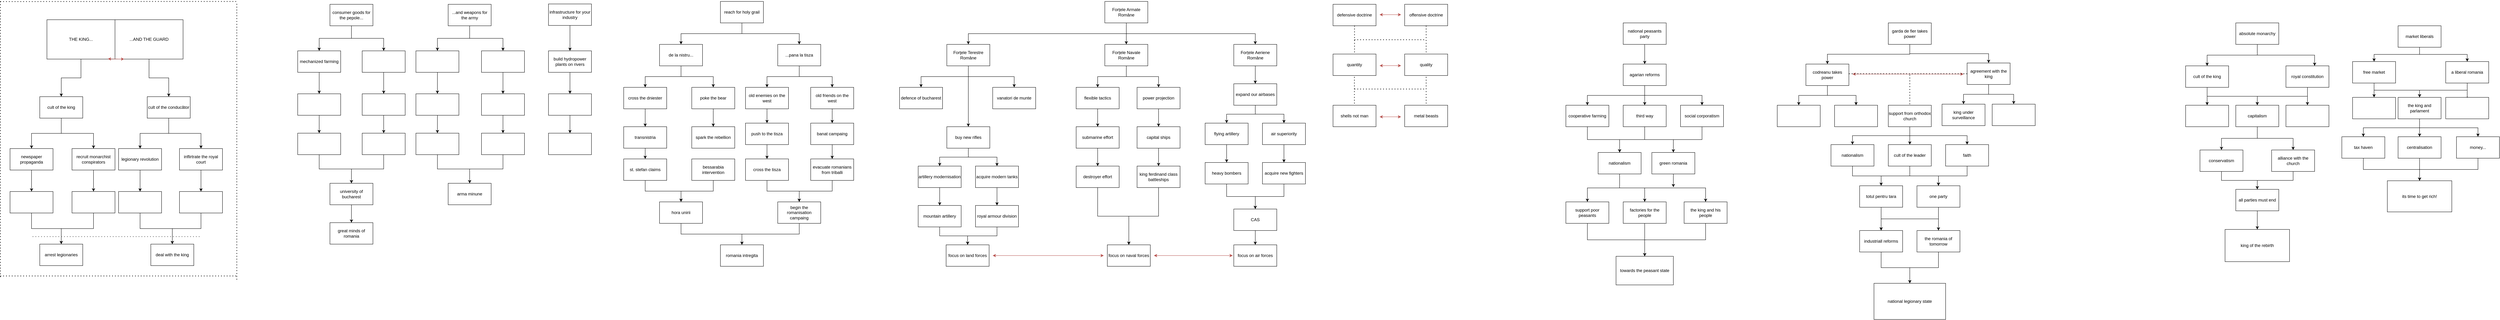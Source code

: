 <mxfile version="14.4.2" type="gitlab">
  <diagram id="bc0o-2zzL2IRFaTXWUS0" name="Page-1">
    <mxGraphModel dx="4982" dy="1484" grid="1" gridSize="10" guides="1" tooltips="1" connect="1" arrows="1" fold="1" page="1" pageScale="1" pageWidth="1169" pageHeight="1654" math="0" shadow="0">
      <root>
        <mxCell id="0" />
        <mxCell id="1" parent="0" />
        <mxCell id="wpeGkDU0AY4jgbBYJwTD-25" style="edgeStyle=orthogonalEdgeStyle;rounded=0;orthogonalLoop=1;jettySize=auto;html=1;exitX=0.5;exitY=1;exitDx=0;exitDy=0;entryX=0.5;entryY=0;entryDx=0;entryDy=0;" parent="1" source="wpeGkDU0AY4jgbBYJwTD-21" target="wpeGkDU0AY4jgbBYJwTD-24" edge="1">
          <mxGeometry relative="1" as="geometry" />
        </mxCell>
        <mxCell id="wpeGkDU0AY4jgbBYJwTD-26" style="edgeStyle=orthogonalEdgeStyle;rounded=0;orthogonalLoop=1;jettySize=auto;html=1;exitX=0.5;exitY=1;exitDx=0;exitDy=0;entryX=0.5;entryY=0;entryDx=0;entryDy=0;" parent="1" source="wpeGkDU0AY4jgbBYJwTD-21" target="wpeGkDU0AY4jgbBYJwTD-23" edge="1">
          <mxGeometry relative="1" as="geometry" />
        </mxCell>
        <mxCell id="wpeGkDU0AY4jgbBYJwTD-27" style="edgeStyle=orthogonalEdgeStyle;rounded=0;orthogonalLoop=1;jettySize=auto;html=1;exitX=0.5;exitY=1;exitDx=0;exitDy=0;" parent="1" source="wpeGkDU0AY4jgbBYJwTD-21" target="wpeGkDU0AY4jgbBYJwTD-22" edge="1">
          <mxGeometry relative="1" as="geometry" />
        </mxCell>
        <mxCell id="wpeGkDU0AY4jgbBYJwTD-21" value="Forțele Armate Române" style="rounded=0;whiteSpace=wrap;html=1;" parent="1" vertex="1">
          <mxGeometry x="783" y="23" width="120" height="60" as="geometry" />
        </mxCell>
        <mxCell id="wpeGkDU0AY4jgbBYJwTD-33" style="edgeStyle=orthogonalEdgeStyle;rounded=0;orthogonalLoop=1;jettySize=auto;html=1;exitX=0.5;exitY=1;exitDx=0;exitDy=0;entryX=0.5;entryY=0;entryDx=0;entryDy=0;" parent="1" source="wpeGkDU0AY4jgbBYJwTD-22" target="wpeGkDU0AY4jgbBYJwTD-31" edge="1">
          <mxGeometry relative="1" as="geometry" />
        </mxCell>
        <mxCell id="wpeGkDU0AY4jgbBYJwTD-34" style="edgeStyle=orthogonalEdgeStyle;rounded=0;orthogonalLoop=1;jettySize=auto;html=1;exitX=0.5;exitY=1;exitDx=0;exitDy=0;entryX=0.5;entryY=0;entryDx=0;entryDy=0;" parent="1" source="wpeGkDU0AY4jgbBYJwTD-22" target="wpeGkDU0AY4jgbBYJwTD-32" edge="1">
          <mxGeometry relative="1" as="geometry" />
        </mxCell>
        <mxCell id="wpeGkDU0AY4jgbBYJwTD-35" style="edgeStyle=orthogonalEdgeStyle;rounded=0;orthogonalLoop=1;jettySize=auto;html=1;exitX=0.5;exitY=1;exitDx=0;exitDy=0;entryX=0.5;entryY=0;entryDx=0;entryDy=0;" parent="1" source="wpeGkDU0AY4jgbBYJwTD-22" target="wpeGkDU0AY4jgbBYJwTD-30" edge="1">
          <mxGeometry relative="1" as="geometry" />
        </mxCell>
        <mxCell id="wpeGkDU0AY4jgbBYJwTD-22" value="Forţele Terestre Române" style="rounded=0;whiteSpace=wrap;html=1;" parent="1" vertex="1">
          <mxGeometry x="342" y="143" width="120" height="60" as="geometry" />
        </mxCell>
        <mxCell id="wpeGkDU0AY4jgbBYJwTD-62" style="edgeStyle=orthogonalEdgeStyle;rounded=0;orthogonalLoop=1;jettySize=auto;html=1;exitX=0.5;exitY=1;exitDx=0;exitDy=0;entryX=0.5;entryY=0;entryDx=0;entryDy=0;" parent="1" source="wpeGkDU0AY4jgbBYJwTD-23" target="wpeGkDU0AY4jgbBYJwTD-61" edge="1">
          <mxGeometry relative="1" as="geometry" />
        </mxCell>
        <mxCell id="wpeGkDU0AY4jgbBYJwTD-63" style="edgeStyle=orthogonalEdgeStyle;rounded=0;orthogonalLoop=1;jettySize=auto;html=1;exitX=0.5;exitY=1;exitDx=0;exitDy=0;entryX=0.5;entryY=0;entryDx=0;entryDy=0;" parent="1" source="wpeGkDU0AY4jgbBYJwTD-23" target="wpeGkDU0AY4jgbBYJwTD-60" edge="1">
          <mxGeometry relative="1" as="geometry" />
        </mxCell>
        <mxCell id="wpeGkDU0AY4jgbBYJwTD-23" value="Forțele Navale Române" style="rounded=0;whiteSpace=wrap;html=1;" parent="1" vertex="1">
          <mxGeometry x="783" y="143" width="120" height="60" as="geometry" />
        </mxCell>
        <mxCell id="wpeGkDU0AY4jgbBYJwTD-51" style="edgeStyle=orthogonalEdgeStyle;rounded=0;orthogonalLoop=1;jettySize=auto;html=1;exitX=0.5;exitY=1;exitDx=0;exitDy=0;entryX=0.5;entryY=0;entryDx=0;entryDy=0;" parent="1" source="wpeGkDU0AY4jgbBYJwTD-24" target="wpeGkDU0AY4jgbBYJwTD-50" edge="1">
          <mxGeometry relative="1" as="geometry" />
        </mxCell>
        <mxCell id="wpeGkDU0AY4jgbBYJwTD-24" value="Forțele Aeriene Române" style="rounded=0;whiteSpace=wrap;html=1;" parent="1" vertex="1">
          <mxGeometry x="1143" y="143" width="120" height="60" as="geometry" />
        </mxCell>
        <mxCell id="wpeGkDU0AY4jgbBYJwTD-30" value="defence of bucharest" style="rounded=0;whiteSpace=wrap;html=1;" parent="1" vertex="1">
          <mxGeometry x="210" y="263" width="120" height="60" as="geometry" />
        </mxCell>
        <mxCell id="wpeGkDU0AY4jgbBYJwTD-43" style="edgeStyle=orthogonalEdgeStyle;rounded=0;orthogonalLoop=1;jettySize=auto;html=1;exitX=0.5;exitY=1;exitDx=0;exitDy=0;entryX=0.5;entryY=0;entryDx=0;entryDy=0;" parent="1" source="wpeGkDU0AY4jgbBYJwTD-31" target="wpeGkDU0AY4jgbBYJwTD-42" edge="1">
          <mxGeometry relative="1" as="geometry" />
        </mxCell>
        <mxCell id="wpeGkDU0AY4jgbBYJwTD-47" style="edgeStyle=orthogonalEdgeStyle;rounded=0;orthogonalLoop=1;jettySize=auto;html=1;exitX=0.5;exitY=1;exitDx=0;exitDy=0;entryX=0.5;entryY=0;entryDx=0;entryDy=0;" parent="1" source="wpeGkDU0AY4jgbBYJwTD-31" target="wpeGkDU0AY4jgbBYJwTD-46" edge="1">
          <mxGeometry relative="1" as="geometry" />
        </mxCell>
        <mxCell id="wpeGkDU0AY4jgbBYJwTD-31" value="buy new rifles" style="rounded=0;whiteSpace=wrap;html=1;" parent="1" vertex="1">
          <mxGeometry x="342" y="373" width="120" height="60" as="geometry" />
        </mxCell>
        <mxCell id="wpeGkDU0AY4jgbBYJwTD-32" value="vanatori de munte" style="rounded=0;whiteSpace=wrap;html=1;" parent="1" vertex="1">
          <mxGeometry x="470" y="263" width="120" height="60" as="geometry" />
        </mxCell>
        <mxCell id="wpeGkDU0AY4jgbBYJwTD-45" style="edgeStyle=orthogonalEdgeStyle;rounded=0;orthogonalLoop=1;jettySize=auto;html=1;exitX=0.5;exitY=1;exitDx=0;exitDy=0;entryX=0.5;entryY=0;entryDx=0;entryDy=0;" parent="1" source="wpeGkDU0AY4jgbBYJwTD-42" target="wpeGkDU0AY4jgbBYJwTD-44" edge="1">
          <mxGeometry relative="1" as="geometry" />
        </mxCell>
        <mxCell id="wpeGkDU0AY4jgbBYJwTD-42" value="artillery modernisation" style="rounded=0;whiteSpace=wrap;html=1;" parent="1" vertex="1">
          <mxGeometry x="262" y="483" width="120" height="60" as="geometry" />
        </mxCell>
        <mxCell id="a7GqsnsR-t3E091paxY--12" style="edgeStyle=orthogonalEdgeStyle;rounded=0;orthogonalLoop=1;jettySize=auto;html=1;exitX=0.5;exitY=1;exitDx=0;exitDy=0;entryX=0.5;entryY=0;entryDx=0;entryDy=0;" parent="1" source="wpeGkDU0AY4jgbBYJwTD-44" target="a7GqsnsR-t3E091paxY--3" edge="1">
          <mxGeometry relative="1" as="geometry" />
        </mxCell>
        <mxCell id="wpeGkDU0AY4jgbBYJwTD-44" value="mountain artillery" style="rounded=0;whiteSpace=wrap;html=1;" parent="1" vertex="1">
          <mxGeometry x="262" y="593" width="120" height="60" as="geometry" />
        </mxCell>
        <mxCell id="wpeGkDU0AY4jgbBYJwTD-49" style="edgeStyle=orthogonalEdgeStyle;rounded=0;orthogonalLoop=1;jettySize=auto;html=1;exitX=0.5;exitY=1;exitDx=0;exitDy=0;entryX=0.5;entryY=0;entryDx=0;entryDy=0;" parent="1" source="wpeGkDU0AY4jgbBYJwTD-46" target="wpeGkDU0AY4jgbBYJwTD-48" edge="1">
          <mxGeometry relative="1" as="geometry" />
        </mxCell>
        <mxCell id="wpeGkDU0AY4jgbBYJwTD-46" value="acquire modern tanks" style="rounded=0;whiteSpace=wrap;html=1;" parent="1" vertex="1">
          <mxGeometry x="422" y="483" width="120" height="60" as="geometry" />
        </mxCell>
        <mxCell id="a7GqsnsR-t3E091paxY--11" style="edgeStyle=orthogonalEdgeStyle;rounded=0;orthogonalLoop=1;jettySize=auto;html=1;exitX=0.5;exitY=1;exitDx=0;exitDy=0;entryX=0.5;entryY=0;entryDx=0;entryDy=0;" parent="1" source="wpeGkDU0AY4jgbBYJwTD-48" target="a7GqsnsR-t3E091paxY--3" edge="1">
          <mxGeometry relative="1" as="geometry" />
        </mxCell>
        <mxCell id="wpeGkDU0AY4jgbBYJwTD-48" value="royal armour division" style="rounded=0;whiteSpace=wrap;html=1;" parent="1" vertex="1">
          <mxGeometry x="422" y="593" width="120" height="60" as="geometry" />
        </mxCell>
        <mxCell id="wpeGkDU0AY4jgbBYJwTD-53" style="edgeStyle=orthogonalEdgeStyle;rounded=0;orthogonalLoop=1;jettySize=auto;html=1;exitX=0.5;exitY=1;exitDx=0;exitDy=0;" parent="1" source="wpeGkDU0AY4jgbBYJwTD-50" target="wpeGkDU0AY4jgbBYJwTD-52" edge="1">
          <mxGeometry relative="1" as="geometry" />
        </mxCell>
        <mxCell id="wpeGkDU0AY4jgbBYJwTD-55" style="edgeStyle=orthogonalEdgeStyle;rounded=0;orthogonalLoop=1;jettySize=auto;html=1;exitX=0.5;exitY=1;exitDx=0;exitDy=0;entryX=0.5;entryY=0;entryDx=0;entryDy=0;" parent="1" source="wpeGkDU0AY4jgbBYJwTD-50" target="wpeGkDU0AY4jgbBYJwTD-54" edge="1">
          <mxGeometry relative="1" as="geometry" />
        </mxCell>
        <mxCell id="wpeGkDU0AY4jgbBYJwTD-50" value="expand our airbases" style="rounded=0;whiteSpace=wrap;html=1;" parent="1" vertex="1">
          <mxGeometry x="1143" y="253" width="120" height="60" as="geometry" />
        </mxCell>
        <mxCell id="wpeGkDU0AY4jgbBYJwTD-57" style="edgeStyle=orthogonalEdgeStyle;rounded=0;orthogonalLoop=1;jettySize=auto;html=1;exitX=0.5;exitY=1;exitDx=0;exitDy=0;entryX=0.5;entryY=0;entryDx=0;entryDy=0;" parent="1" source="wpeGkDU0AY4jgbBYJwTD-52" target="wpeGkDU0AY4jgbBYJwTD-56" edge="1">
          <mxGeometry relative="1" as="geometry" />
        </mxCell>
        <mxCell id="wpeGkDU0AY4jgbBYJwTD-52" value="flying artillery" style="rounded=0;whiteSpace=wrap;html=1;" parent="1" vertex="1">
          <mxGeometry x="1063" y="363" width="120" height="60" as="geometry" />
        </mxCell>
        <mxCell id="wpeGkDU0AY4jgbBYJwTD-59" style="edgeStyle=orthogonalEdgeStyle;rounded=0;orthogonalLoop=1;jettySize=auto;html=1;exitX=0.5;exitY=1;exitDx=0;exitDy=0;" parent="1" source="wpeGkDU0AY4jgbBYJwTD-54" target="wpeGkDU0AY4jgbBYJwTD-58" edge="1">
          <mxGeometry relative="1" as="geometry" />
        </mxCell>
        <mxCell id="wpeGkDU0AY4jgbBYJwTD-54" value="air superiority" style="rounded=0;whiteSpace=wrap;html=1;" parent="1" vertex="1">
          <mxGeometry x="1223" y="363" width="120" height="60" as="geometry" />
        </mxCell>
        <mxCell id="o8LlIR8nEK16Z7AoOwhv-5" style="edgeStyle=orthogonalEdgeStyle;rounded=0;orthogonalLoop=1;jettySize=auto;html=1;exitX=0.5;exitY=1;exitDx=0;exitDy=0;" parent="1" source="wpeGkDU0AY4jgbBYJwTD-56" target="o8LlIR8nEK16Z7AoOwhv-3" edge="1">
          <mxGeometry relative="1" as="geometry" />
        </mxCell>
        <mxCell id="wpeGkDU0AY4jgbBYJwTD-56" value="heavy bombers" style="rounded=0;whiteSpace=wrap;html=1;" parent="1" vertex="1">
          <mxGeometry x="1063" y="473" width="120" height="60" as="geometry" />
        </mxCell>
        <mxCell id="o8LlIR8nEK16Z7AoOwhv-4" style="edgeStyle=orthogonalEdgeStyle;rounded=0;orthogonalLoop=1;jettySize=auto;html=1;exitX=0.5;exitY=1;exitDx=0;exitDy=0;" parent="1" source="wpeGkDU0AY4jgbBYJwTD-58" target="o8LlIR8nEK16Z7AoOwhv-3" edge="1">
          <mxGeometry relative="1" as="geometry" />
        </mxCell>
        <mxCell id="wpeGkDU0AY4jgbBYJwTD-58" value="acquire new fighters" style="rounded=0;whiteSpace=wrap;html=1;" parent="1" vertex="1">
          <mxGeometry x="1223" y="473" width="120" height="60" as="geometry" />
        </mxCell>
        <mxCell id="wpeGkDU0AY4jgbBYJwTD-65" style="edgeStyle=orthogonalEdgeStyle;rounded=0;orthogonalLoop=1;jettySize=auto;html=1;exitX=0.5;exitY=1;exitDx=0;exitDy=0;entryX=0.5;entryY=0;entryDx=0;entryDy=0;" parent="1" source="wpeGkDU0AY4jgbBYJwTD-60" target="wpeGkDU0AY4jgbBYJwTD-64" edge="1">
          <mxGeometry relative="1" as="geometry" />
        </mxCell>
        <mxCell id="wpeGkDU0AY4jgbBYJwTD-60" value="flexible tactics" style="rounded=0;whiteSpace=wrap;html=1;" parent="1" vertex="1">
          <mxGeometry x="703" y="263" width="120" height="60" as="geometry" />
        </mxCell>
        <mxCell id="wpeGkDU0AY4jgbBYJwTD-69" style="edgeStyle=orthogonalEdgeStyle;rounded=0;orthogonalLoop=1;jettySize=auto;html=1;exitX=0.5;exitY=1;exitDx=0;exitDy=0;entryX=0.5;entryY=0;entryDx=0;entryDy=0;" parent="1" source="wpeGkDU0AY4jgbBYJwTD-61" target="wpeGkDU0AY4jgbBYJwTD-68" edge="1">
          <mxGeometry relative="1" as="geometry" />
        </mxCell>
        <mxCell id="wpeGkDU0AY4jgbBYJwTD-61" value="power projection" style="rounded=0;whiteSpace=wrap;html=1;" parent="1" vertex="1">
          <mxGeometry x="873" y="263" width="120" height="60" as="geometry" />
        </mxCell>
        <mxCell id="wpeGkDU0AY4jgbBYJwTD-67" style="edgeStyle=orthogonalEdgeStyle;rounded=0;orthogonalLoop=1;jettySize=auto;html=1;exitX=0.5;exitY=1;exitDx=0;exitDy=0;entryX=0.5;entryY=0;entryDx=0;entryDy=0;" parent="1" source="wpeGkDU0AY4jgbBYJwTD-64" target="wpeGkDU0AY4jgbBYJwTD-66" edge="1">
          <mxGeometry relative="1" as="geometry" />
        </mxCell>
        <mxCell id="wpeGkDU0AY4jgbBYJwTD-64" value="submarine effort" style="rounded=0;whiteSpace=wrap;html=1;" parent="1" vertex="1">
          <mxGeometry x="703" y="373" width="120" height="60" as="geometry" />
        </mxCell>
        <mxCell id="a7GqsnsR-t3E091paxY--9" style="edgeStyle=orthogonalEdgeStyle;rounded=0;orthogonalLoop=1;jettySize=auto;html=1;exitX=0.5;exitY=1;exitDx=0;exitDy=0;entryX=0.5;entryY=0;entryDx=0;entryDy=0;" parent="1" source="wpeGkDU0AY4jgbBYJwTD-66" target="a7GqsnsR-t3E091paxY--4" edge="1">
          <mxGeometry relative="1" as="geometry" />
        </mxCell>
        <mxCell id="wpeGkDU0AY4jgbBYJwTD-66" value="destroyer effort" style="rounded=0;whiteSpace=wrap;html=1;" parent="1" vertex="1">
          <mxGeometry x="703" y="483" width="120" height="60" as="geometry" />
        </mxCell>
        <mxCell id="wpeGkDU0AY4jgbBYJwTD-71" style="edgeStyle=orthogonalEdgeStyle;rounded=0;orthogonalLoop=1;jettySize=auto;html=1;exitX=0.5;exitY=1;exitDx=0;exitDy=0;entryX=0.5;entryY=0;entryDx=0;entryDy=0;" parent="1" source="wpeGkDU0AY4jgbBYJwTD-68" target="wpeGkDU0AY4jgbBYJwTD-70" edge="1">
          <mxGeometry relative="1" as="geometry" />
        </mxCell>
        <mxCell id="wpeGkDU0AY4jgbBYJwTD-68" value="capital ships" style="rounded=0;whiteSpace=wrap;html=1;" parent="1" vertex="1">
          <mxGeometry x="873" y="373" width="120" height="60" as="geometry" />
        </mxCell>
        <mxCell id="a7GqsnsR-t3E091paxY--8" style="edgeStyle=orthogonalEdgeStyle;rounded=0;orthogonalLoop=1;jettySize=auto;html=1;exitX=0.5;exitY=1;exitDx=0;exitDy=0;entryX=0.5;entryY=0;entryDx=0;entryDy=0;" parent="1" source="wpeGkDU0AY4jgbBYJwTD-70" target="a7GqsnsR-t3E091paxY--4" edge="1">
          <mxGeometry relative="1" as="geometry" />
        </mxCell>
        <mxCell id="wpeGkDU0AY4jgbBYJwTD-70" value="king ferdinand class battleships" style="rounded=0;whiteSpace=wrap;html=1;" parent="1" vertex="1">
          <mxGeometry x="873" y="483" width="120" height="60" as="geometry" />
        </mxCell>
        <mxCell id="CQFMdc1aj036i_RpDbu7-16" style="edgeStyle=orthogonalEdgeStyle;rounded=0;orthogonalLoop=1;jettySize=auto;html=1;exitX=0.5;exitY=1;exitDx=0;exitDy=0;entryX=0.5;entryY=0;entryDx=0;entryDy=0;" parent="1" source="wpeGkDU0AY4jgbBYJwTD-73" target="CQFMdc1aj036i_RpDbu7-15" edge="1">
          <mxGeometry relative="1" as="geometry" />
        </mxCell>
        <mxCell id="CQFMdc1aj036i_RpDbu7-18" style="edgeStyle=orthogonalEdgeStyle;rounded=0;orthogonalLoop=1;jettySize=auto;html=1;exitX=0.75;exitY=1;exitDx=0;exitDy=0;" parent="1" source="wpeGkDU0AY4jgbBYJwTD-73" target="CQFMdc1aj036i_RpDbu7-17" edge="1">
          <mxGeometry relative="1" as="geometry">
            <Array as="points">
              <mxPoint x="4000" y="143" />
              <mxPoint x="4000" y="173" />
              <mxPoint x="4160" y="173" />
            </Array>
          </mxGeometry>
        </mxCell>
        <mxCell id="wpeGkDU0AY4jgbBYJwTD-73" value="absolute monarchy" style="rounded=0;whiteSpace=wrap;html=1;" parent="1" vertex="1">
          <mxGeometry x="3940" y="83" width="120" height="60" as="geometry" />
        </mxCell>
        <mxCell id="CQFMdc1aj036i_RpDbu7-37" style="edgeStyle=orthogonalEdgeStyle;rounded=0;orthogonalLoop=1;jettySize=auto;html=1;exitX=0.5;exitY=1;exitDx=0;exitDy=0;entryX=0.5;entryY=0;entryDx=0;entryDy=0;" parent="1" source="wpeGkDU0AY4jgbBYJwTD-76" target="CQFMdc1aj036i_RpDbu7-36" edge="1">
          <mxGeometry relative="1" as="geometry" />
        </mxCell>
        <mxCell id="CQFMdc1aj036i_RpDbu7-42" style="edgeStyle=orthogonalEdgeStyle;rounded=0;orthogonalLoop=1;jettySize=auto;html=1;exitX=0.5;exitY=1;exitDx=0;exitDy=0;" parent="1" source="wpeGkDU0AY4jgbBYJwTD-76" target="CQFMdc1aj036i_RpDbu7-41" edge="1">
          <mxGeometry relative="1" as="geometry" />
        </mxCell>
        <mxCell id="wpeGkDU0AY4jgbBYJwTD-76" value="garda de fier takes power" style="rounded=0;whiteSpace=wrap;html=1;" parent="1" vertex="1">
          <mxGeometry x="2970" y="83" width="120" height="60" as="geometry" />
        </mxCell>
        <mxCell id="meyBJBUOFV9sHFY8pjiK-1" style="edgeStyle=orthogonalEdgeStyle;rounded=0;orthogonalLoop=1;jettySize=auto;html=1;exitX=0.5;exitY=1;exitDx=0;exitDy=0;entryX=0.5;entryY=0;entryDx=0;entryDy=0;" parent="1" source="wpeGkDU0AY4jgbBYJwTD-77" target="CQFMdc1aj036i_RpDbu7-29" edge="1">
          <mxGeometry relative="1" as="geometry">
            <mxPoint x="2289.571" y="193" as="targetPoint" />
          </mxGeometry>
        </mxCell>
        <mxCell id="wpeGkDU0AY4jgbBYJwTD-77" value="national peasants party" style="rounded=0;whiteSpace=wrap;html=1;" parent="1" vertex="1">
          <mxGeometry x="2230" y="83" width="120" height="60" as="geometry" />
        </mxCell>
        <mxCell id="FCxuu5YuTKIIC_q2YtUK-6" style="edgeStyle=orthogonalEdgeStyle;rounded=0;orthogonalLoop=1;jettySize=auto;html=1;exitX=0.5;exitY=1;exitDx=0;exitDy=0;" parent="1" source="wpeGkDU0AY4jgbBYJwTD-78" target="FCxuu5YuTKIIC_q2YtUK-5" edge="1">
          <mxGeometry relative="1" as="geometry">
            <mxPoint x="4543" y="191" as="targetPoint" />
          </mxGeometry>
        </mxCell>
        <mxCell id="FCxuu5YuTKIIC_q2YtUK-7" style="edgeStyle=orthogonalEdgeStyle;rounded=0;orthogonalLoop=1;jettySize=auto;html=1;exitX=0.5;exitY=1;exitDx=0;exitDy=0;" parent="1" source="wpeGkDU0AY4jgbBYJwTD-78" target="FCxuu5YuTKIIC_q2YtUK-4" edge="1">
          <mxGeometry relative="1" as="geometry" />
        </mxCell>
        <mxCell id="wpeGkDU0AY4jgbBYJwTD-78" value="market liberals" style="rounded=0;whiteSpace=wrap;html=1;" parent="1" vertex="1">
          <mxGeometry x="4393" y="91" width="120" height="60" as="geometry" />
        </mxCell>
        <mxCell id="FCxuu5YuTKIIC_q2YtUK-10" style="edgeStyle=orthogonalEdgeStyle;rounded=0;orthogonalLoop=1;jettySize=auto;html=1;exitX=0.5;exitY=1;exitDx=0;exitDy=0;" parent="1" source="FCxuu5YuTKIIC_q2YtUK-4" target="FCxuu5YuTKIIC_q2YtUK-8" edge="1">
          <mxGeometry relative="1" as="geometry" />
        </mxCell>
        <mxCell id="Mg9bupspmmPOebat45P8-21" style="edgeStyle=orthogonalEdgeStyle;rounded=0;orthogonalLoop=1;jettySize=auto;html=1;exitX=0.5;exitY=1;exitDx=0;exitDy=0;entryX=0.5;entryY=0;entryDx=0;entryDy=0;" parent="1" source="FCxuu5YuTKIIC_q2YtUK-4" target="Mg9bupspmmPOebat45P8-20" edge="1">
          <mxGeometry relative="1" as="geometry" />
        </mxCell>
        <mxCell id="FCxuu5YuTKIIC_q2YtUK-4" value="free market" style="rounded=0;whiteSpace=wrap;html=1;" parent="1" vertex="1">
          <mxGeometry x="4266" y="191" width="120" height="60" as="geometry" />
        </mxCell>
        <mxCell id="QHw1x40HM-zEJnh3uBc4-6" style="edgeStyle=orthogonalEdgeStyle;rounded=0;orthogonalLoop=1;jettySize=auto;html=1;exitX=0.5;exitY=1;exitDx=0;exitDy=0;entryX=0.5;entryY=0;entryDx=0;entryDy=0;" parent="1" source="FCxuu5YuTKIIC_q2YtUK-5" target="FCxuu5YuTKIIC_q2YtUK-8" edge="1">
          <mxGeometry relative="1" as="geometry" />
        </mxCell>
        <mxCell id="Mg9bupspmmPOebat45P8-23" style="edgeStyle=orthogonalEdgeStyle;rounded=0;orthogonalLoop=1;jettySize=auto;html=1;exitX=0.5;exitY=1;exitDx=0;exitDy=0;" parent="1" source="FCxuu5YuTKIIC_q2YtUK-5" edge="1">
          <mxGeometry relative="1" as="geometry">
            <mxPoint x="4586" y="288" as="targetPoint" />
            <Array as="points">
              <mxPoint x="4586" y="298" />
              <mxPoint x="4586" y="298" />
            </Array>
          </mxGeometry>
        </mxCell>
        <mxCell id="FCxuu5YuTKIIC_q2YtUK-5" value="a liberal romania" style="rounded=0;whiteSpace=wrap;html=1;" parent="1" vertex="1">
          <mxGeometry x="4526" y="191" width="120" height="60" as="geometry" />
        </mxCell>
        <mxCell id="wv_BkTxpHX265A2DU1Z--2" style="edgeStyle=orthogonalEdgeStyle;rounded=0;orthogonalLoop=1;jettySize=auto;html=1;exitX=0.5;exitY=1;exitDx=0;exitDy=0;entryX=0.5;entryY=0;entryDx=0;entryDy=0;" parent="1" source="FCxuu5YuTKIIC_q2YtUK-8" target="wv_BkTxpHX265A2DU1Z--1" edge="1">
          <mxGeometry relative="1" as="geometry" />
        </mxCell>
        <mxCell id="QHw1x40HM-zEJnh3uBc4-2" style="edgeStyle=orthogonalEdgeStyle;rounded=0;orthogonalLoop=1;jettySize=auto;html=1;exitX=0.5;exitY=1;exitDx=0;exitDy=0;" parent="1" source="FCxuu5YuTKIIC_q2YtUK-8" target="QHw1x40HM-zEJnh3uBc4-1" edge="1">
          <mxGeometry relative="1" as="geometry" />
        </mxCell>
        <mxCell id="_MgCFhK42hpjlGeAiC3q-10" style="edgeStyle=orthogonalEdgeStyle;rounded=0;orthogonalLoop=1;jettySize=auto;html=1;exitX=0.5;exitY=1;exitDx=0;exitDy=0;" parent="1" source="FCxuu5YuTKIIC_q2YtUK-8" target="_MgCFhK42hpjlGeAiC3q-9" edge="1">
          <mxGeometry relative="1" as="geometry" />
        </mxCell>
        <mxCell id="FCxuu5YuTKIIC_q2YtUK-8" value="the king and parlament" style="rounded=0;whiteSpace=wrap;html=1;" parent="1" vertex="1">
          <mxGeometry x="4393" y="291" width="120" height="60" as="geometry" />
        </mxCell>
        <mxCell id="CQFMdc1aj036i_RpDbu7-2" value="towards the peasant state" style="rounded=0;whiteSpace=wrap;html=1;" parent="1" vertex="1">
          <mxGeometry x="2210" y="735" width="160" height="80" as="geometry" />
        </mxCell>
        <mxCell id="meyBJBUOFV9sHFY8pjiK-12" style="edgeStyle=orthogonalEdgeStyle;rounded=0;orthogonalLoop=1;jettySize=auto;html=1;exitX=0.5;exitY=1;exitDx=0;exitDy=0;" parent="1" source="CQFMdc1aj036i_RpDbu7-5" target="meyBJBUOFV9sHFY8pjiK-11" edge="1">
          <mxGeometry relative="1" as="geometry" />
        </mxCell>
        <mxCell id="meyBJBUOFV9sHFY8pjiK-14" style="edgeStyle=orthogonalEdgeStyle;rounded=0;orthogonalLoop=1;jettySize=auto;html=1;exitX=0.5;exitY=1;exitDx=0;exitDy=0;" parent="1" source="CQFMdc1aj036i_RpDbu7-5" target="meyBJBUOFV9sHFY8pjiK-13" edge="1">
          <mxGeometry relative="1" as="geometry" />
        </mxCell>
        <mxCell id="meyBJBUOFV9sHFY8pjiK-16" style="edgeStyle=orthogonalEdgeStyle;rounded=0;orthogonalLoop=1;jettySize=auto;html=1;exitX=0.5;exitY=1;exitDx=0;exitDy=0;" parent="1" source="CQFMdc1aj036i_RpDbu7-5" target="meyBJBUOFV9sHFY8pjiK-15" edge="1">
          <mxGeometry relative="1" as="geometry" />
        </mxCell>
        <mxCell id="CQFMdc1aj036i_RpDbu7-5" value="nationalism" style="rounded=0;whiteSpace=wrap;html=1;" parent="1" vertex="1">
          <mxGeometry x="2160" y="445" width="120" height="60" as="geometry" />
        </mxCell>
        <mxCell id="meyBJBUOFV9sHFY8pjiK-9" style="edgeStyle=orthogonalEdgeStyle;rounded=0;orthogonalLoop=1;jettySize=auto;html=1;exitX=0.5;exitY=1;exitDx=0;exitDy=0;entryX=0.5;entryY=0;entryDx=0;entryDy=0;" parent="1" source="CQFMdc1aj036i_RpDbu7-11" target="CQFMdc1aj036i_RpDbu7-5" edge="1">
          <mxGeometry relative="1" as="geometry" />
        </mxCell>
        <mxCell id="CQFMdc1aj036i_RpDbu7-11" value="third way" style="rounded=0;whiteSpace=wrap;html=1;" parent="1" vertex="1">
          <mxGeometry x="2230" y="313" width="120" height="60" as="geometry" />
        </mxCell>
        <mxCell id="CQFMdc1aj036i_RpDbu7-21" style="edgeStyle=orthogonalEdgeStyle;rounded=0;orthogonalLoop=1;jettySize=auto;html=1;exitX=0.5;exitY=1;exitDx=0;exitDy=0;entryX=0.5;entryY=0;entryDx=0;entryDy=0;" parent="1" source="CQFMdc1aj036i_RpDbu7-15" target="CQFMdc1aj036i_RpDbu7-19" edge="1">
          <mxGeometry relative="1" as="geometry" />
        </mxCell>
        <mxCell id="T3J94i2AxPDPbvxAEq1R-3" style="edgeStyle=orthogonalEdgeStyle;rounded=0;orthogonalLoop=1;jettySize=auto;html=1;exitX=0.5;exitY=1;exitDx=0;exitDy=0;" edge="1" parent="1" source="CQFMdc1aj036i_RpDbu7-15" target="T3J94i2AxPDPbvxAEq1R-2">
          <mxGeometry relative="1" as="geometry" />
        </mxCell>
        <mxCell id="CQFMdc1aj036i_RpDbu7-15" value="cult of the king" style="rounded=0;whiteSpace=wrap;html=1;" parent="1" vertex="1">
          <mxGeometry x="3800" y="203" width="120" height="60" as="geometry" />
        </mxCell>
        <mxCell id="CQFMdc1aj036i_RpDbu7-20" style="edgeStyle=orthogonalEdgeStyle;rounded=0;orthogonalLoop=1;jettySize=auto;html=1;exitX=0.5;exitY=1;exitDx=0;exitDy=0;entryX=0.5;entryY=0;entryDx=0;entryDy=0;" parent="1" source="CQFMdc1aj036i_RpDbu7-17" target="CQFMdc1aj036i_RpDbu7-19" edge="1">
          <mxGeometry relative="1" as="geometry" />
        </mxCell>
        <mxCell id="T3J94i2AxPDPbvxAEq1R-5" style="edgeStyle=orthogonalEdgeStyle;rounded=0;orthogonalLoop=1;jettySize=auto;html=1;exitX=0.5;exitY=1;exitDx=0;exitDy=0;" edge="1" parent="1" source="CQFMdc1aj036i_RpDbu7-17" target="T3J94i2AxPDPbvxAEq1R-4">
          <mxGeometry relative="1" as="geometry" />
        </mxCell>
        <mxCell id="CQFMdc1aj036i_RpDbu7-17" value="royal constitution" style="rounded=0;whiteSpace=wrap;html=1;" parent="1" vertex="1">
          <mxGeometry x="4080" y="203" width="120" height="60" as="geometry" />
        </mxCell>
        <mxCell id="_MgCFhK42hpjlGeAiC3q-28" style="edgeStyle=orthogonalEdgeStyle;rounded=0;orthogonalLoop=1;jettySize=auto;html=1;exitX=0.5;exitY=1;exitDx=0;exitDy=0;" parent="1" source="CQFMdc1aj036i_RpDbu7-19" target="CQFMdc1aj036i_RpDbu7-26" edge="1">
          <mxGeometry relative="1" as="geometry" />
        </mxCell>
        <mxCell id="Mg9bupspmmPOebat45P8-13" style="edgeStyle=orthogonalEdgeStyle;rounded=0;orthogonalLoop=1;jettySize=auto;html=1;exitX=0.5;exitY=1;exitDx=0;exitDy=0;" parent="1" source="CQFMdc1aj036i_RpDbu7-19" target="CQFMdc1aj036i_RpDbu7-24" edge="1">
          <mxGeometry relative="1" as="geometry" />
        </mxCell>
        <mxCell id="CQFMdc1aj036i_RpDbu7-19" value="capitalism" style="rounded=0;whiteSpace=wrap;html=1;" parent="1" vertex="1">
          <mxGeometry x="3940" y="313" width="120" height="60" as="geometry" />
        </mxCell>
        <mxCell id="Mg9bupspmmPOebat45P8-14" style="edgeStyle=orthogonalEdgeStyle;rounded=0;orthogonalLoop=1;jettySize=auto;html=1;exitX=0.5;exitY=1;exitDx=0;exitDy=0;" parent="1" source="CQFMdc1aj036i_RpDbu7-24" target="CQFMdc1aj036i_RpDbu7-34" edge="1">
          <mxGeometry relative="1" as="geometry" />
        </mxCell>
        <mxCell id="CQFMdc1aj036i_RpDbu7-24" value="alliance with the church" style="rounded=0;whiteSpace=wrap;html=1;" parent="1" vertex="1">
          <mxGeometry x="4040" y="438" width="120" height="60" as="geometry" />
        </mxCell>
        <mxCell id="CQFMdc1aj036i_RpDbu7-35" style="edgeStyle=orthogonalEdgeStyle;rounded=0;orthogonalLoop=1;jettySize=auto;html=1;exitX=0.5;exitY=1;exitDx=0;exitDy=0;entryX=0.5;entryY=0;entryDx=0;entryDy=0;" parent="1" source="CQFMdc1aj036i_RpDbu7-26" target="CQFMdc1aj036i_RpDbu7-34" edge="1">
          <mxGeometry relative="1" as="geometry" />
        </mxCell>
        <mxCell id="CQFMdc1aj036i_RpDbu7-26" value="conservatism" style="rounded=0;whiteSpace=wrap;html=1;" parent="1" vertex="1">
          <mxGeometry x="3840" y="438" width="120" height="60" as="geometry" />
        </mxCell>
        <mxCell id="meyBJBUOFV9sHFY8pjiK-3" style="edgeStyle=orthogonalEdgeStyle;rounded=0;orthogonalLoop=1;jettySize=auto;html=1;exitX=0.5;exitY=1;exitDx=0;exitDy=0;entryX=0.5;entryY=0;entryDx=0;entryDy=0;" parent="1" source="CQFMdc1aj036i_RpDbu7-29" target="CQFMdc1aj036i_RpDbu7-11" edge="1">
          <mxGeometry relative="1" as="geometry" />
        </mxCell>
        <mxCell id="meyBJBUOFV9sHFY8pjiK-5" style="edgeStyle=orthogonalEdgeStyle;rounded=0;orthogonalLoop=1;jettySize=auto;html=1;exitX=0.5;exitY=1;exitDx=0;exitDy=0;" parent="1" source="CQFMdc1aj036i_RpDbu7-29" target="meyBJBUOFV9sHFY8pjiK-4" edge="1">
          <mxGeometry relative="1" as="geometry" />
        </mxCell>
        <mxCell id="meyBJBUOFV9sHFY8pjiK-7" style="edgeStyle=orthogonalEdgeStyle;rounded=0;orthogonalLoop=1;jettySize=auto;html=1;exitX=0.5;exitY=1;exitDx=0;exitDy=0;" parent="1" source="CQFMdc1aj036i_RpDbu7-29" target="meyBJBUOFV9sHFY8pjiK-6" edge="1">
          <mxGeometry relative="1" as="geometry" />
        </mxCell>
        <mxCell id="CQFMdc1aj036i_RpDbu7-29" value="agarian reforms" style="rounded=0;whiteSpace=wrap;html=1;" parent="1" vertex="1">
          <mxGeometry x="2230" y="198" width="120" height="60" as="geometry" />
        </mxCell>
        <mxCell id="Mg9bupspmmPOebat45P8-15" style="edgeStyle=orthogonalEdgeStyle;rounded=0;orthogonalLoop=1;jettySize=auto;html=1;exitX=0.5;exitY=1;exitDx=0;exitDy=0;entryX=0.5;entryY=0;entryDx=0;entryDy=0;" parent="1" source="CQFMdc1aj036i_RpDbu7-34" target="_MgCFhK42hpjlGeAiC3q-27" edge="1">
          <mxGeometry relative="1" as="geometry" />
        </mxCell>
        <mxCell id="CQFMdc1aj036i_RpDbu7-34" value="all parties must end" style="rounded=0;whiteSpace=wrap;html=1;" parent="1" vertex="1">
          <mxGeometry x="3940" y="548" width="120" height="60" as="geometry" />
        </mxCell>
        <mxCell id="_MgCFhK42hpjlGeAiC3q-53" style="edgeStyle=orthogonalEdgeStyle;rounded=0;orthogonalLoop=1;jettySize=auto;html=1;exitX=0.5;exitY=1;exitDx=0;exitDy=0;" parent="1" source="CQFMdc1aj036i_RpDbu7-36" target="_MgCFhK42hpjlGeAiC3q-52" edge="1">
          <mxGeometry relative="1" as="geometry" />
        </mxCell>
        <mxCell id="_MgCFhK42hpjlGeAiC3q-55" style="edgeStyle=orthogonalEdgeStyle;rounded=0;orthogonalLoop=1;jettySize=auto;html=1;exitX=0.5;exitY=1;exitDx=0;exitDy=0;" parent="1" source="CQFMdc1aj036i_RpDbu7-36" target="_MgCFhK42hpjlGeAiC3q-54" edge="1">
          <mxGeometry relative="1" as="geometry" />
        </mxCell>
        <mxCell id="CQFMdc1aj036i_RpDbu7-36" value="codreanu takes power" style="rounded=0;whiteSpace=wrap;html=1;" parent="1" vertex="1">
          <mxGeometry x="2740" y="198" width="120" height="60" as="geometry" />
        </mxCell>
        <mxCell id="_MgCFhK42hpjlGeAiC3q-57" style="edgeStyle=orthogonalEdgeStyle;rounded=0;orthogonalLoop=1;jettySize=auto;html=1;exitX=0.5;exitY=1;exitDx=0;exitDy=0;entryX=0.5;entryY=0;entryDx=0;entryDy=0;" parent="1" source="CQFMdc1aj036i_RpDbu7-41" target="_MgCFhK42hpjlGeAiC3q-56" edge="1">
          <mxGeometry relative="1" as="geometry" />
        </mxCell>
        <mxCell id="_MgCFhK42hpjlGeAiC3q-59" style="edgeStyle=orthogonalEdgeStyle;rounded=0;orthogonalLoop=1;jettySize=auto;html=1;exitX=0.5;exitY=1;exitDx=0;exitDy=0;" parent="1" source="CQFMdc1aj036i_RpDbu7-41" target="_MgCFhK42hpjlGeAiC3q-58" edge="1">
          <mxGeometry relative="1" as="geometry" />
        </mxCell>
        <mxCell id="CQFMdc1aj036i_RpDbu7-41" value="agreement with the king" style="rounded=0;whiteSpace=wrap;html=1;" parent="1" vertex="1">
          <mxGeometry x="3190" y="195" width="120" height="60" as="geometry" />
        </mxCell>
        <mxCell id="CQFMdc1aj036i_RpDbu7-44" value="" style="endArrow=classic;startArrow=classic;html=1;fillColor=#f8cecc;strokeColor=#b85450;" parent="1" edge="1">
          <mxGeometry width="50" height="50" relative="1" as="geometry">
            <mxPoint x="2870" y="226" as="sourcePoint" />
            <mxPoint x="3180" y="226" as="targetPoint" />
          </mxGeometry>
        </mxCell>
        <mxCell id="CQFMdc1aj036i_RpDbu7-49" style="edgeStyle=orthogonalEdgeStyle;rounded=0;orthogonalLoop=1;jettySize=auto;html=1;exitX=0.5;exitY=1;exitDx=0;exitDy=0;entryX=0.5;entryY=0;entryDx=0;entryDy=0;" parent="1" source="CQFMdc1aj036i_RpDbu7-45" target="CQFMdc1aj036i_RpDbu7-48" edge="1">
          <mxGeometry relative="1" as="geometry" />
        </mxCell>
        <mxCell id="QHw1x40HM-zEJnh3uBc4-7" style="edgeStyle=orthogonalEdgeStyle;rounded=0;orthogonalLoop=1;jettySize=auto;html=1;exitX=0.5;exitY=1;exitDx=0;exitDy=0;" parent="1" source="CQFMdc1aj036i_RpDbu7-45" target="CQFMdc1aj036i_RpDbu7-53" edge="1">
          <mxGeometry relative="1" as="geometry" />
        </mxCell>
        <mxCell id="QHw1x40HM-zEJnh3uBc4-8" style="edgeStyle=orthogonalEdgeStyle;rounded=0;orthogonalLoop=1;jettySize=auto;html=1;exitX=0.5;exitY=1;exitDx=0;exitDy=0;" parent="1" source="CQFMdc1aj036i_RpDbu7-45" target="CQFMdc1aj036i_RpDbu7-52" edge="1">
          <mxGeometry relative="1" as="geometry" />
        </mxCell>
        <mxCell id="CQFMdc1aj036i_RpDbu7-45" value="support from orthodox church" style="rounded=0;whiteSpace=wrap;html=1;" parent="1" vertex="1">
          <mxGeometry x="2970" y="313" width="120" height="60" as="geometry" />
        </mxCell>
        <mxCell id="CQFMdc1aj036i_RpDbu7-51" style="edgeStyle=orthogonalEdgeStyle;rounded=0;orthogonalLoop=1;jettySize=auto;html=1;exitX=0.5;exitY=1;exitDx=0;exitDy=0;" parent="1" source="CQFMdc1aj036i_RpDbu7-48" target="CQFMdc1aj036i_RpDbu7-50" edge="1">
          <mxGeometry relative="1" as="geometry" />
        </mxCell>
        <mxCell id="_MgCFhK42hpjlGeAiC3q-62" style="edgeStyle=orthogonalEdgeStyle;rounded=0;orthogonalLoop=1;jettySize=auto;html=1;exitX=0.5;exitY=1;exitDx=0;exitDy=0;" parent="1" source="CQFMdc1aj036i_RpDbu7-48" target="CQFMdc1aj036i_RpDbu7-54" edge="1">
          <mxGeometry relative="1" as="geometry" />
        </mxCell>
        <mxCell id="CQFMdc1aj036i_RpDbu7-48" value="cult of the leader" style="rounded=0;whiteSpace=wrap;html=1;" parent="1" vertex="1">
          <mxGeometry x="2970" y="423" width="120" height="60" as="geometry" />
        </mxCell>
        <mxCell id="P4AOlhvgG08_8z3X7vzp-2" style="edgeStyle=orthogonalEdgeStyle;rounded=0;orthogonalLoop=1;jettySize=auto;html=1;exitX=0.5;exitY=1;exitDx=0;exitDy=0;" parent="1" source="CQFMdc1aj036i_RpDbu7-50" target="P4AOlhvgG08_8z3X7vzp-1" edge="1">
          <mxGeometry relative="1" as="geometry" />
        </mxCell>
        <mxCell id="Mg9bupspmmPOebat45P8-18" style="edgeStyle=orthogonalEdgeStyle;rounded=0;orthogonalLoop=1;jettySize=auto;html=1;exitX=0.5;exitY=1;exitDx=0;exitDy=0;" parent="1" source="CQFMdc1aj036i_RpDbu7-50" target="_MgCFhK42hpjlGeAiC3q-64" edge="1">
          <mxGeometry relative="1" as="geometry" />
        </mxCell>
        <mxCell id="CQFMdc1aj036i_RpDbu7-50" value="one party" style="rounded=0;whiteSpace=wrap;html=1;" parent="1" vertex="1">
          <mxGeometry x="3050" y="538" width="120" height="60" as="geometry" />
        </mxCell>
        <mxCell id="QHw1x40HM-zEJnh3uBc4-11" style="edgeStyle=orthogonalEdgeStyle;rounded=0;orthogonalLoop=1;jettySize=auto;html=1;exitX=0.5;exitY=1;exitDx=0;exitDy=0;" parent="1" source="CQFMdc1aj036i_RpDbu7-52" target="CQFMdc1aj036i_RpDbu7-50" edge="1">
          <mxGeometry relative="1" as="geometry" />
        </mxCell>
        <mxCell id="CQFMdc1aj036i_RpDbu7-52" value="nationalism" style="rounded=0;whiteSpace=wrap;html=1;" parent="1" vertex="1">
          <mxGeometry x="2810" y="423" width="120" height="60" as="geometry" />
        </mxCell>
        <mxCell id="QHw1x40HM-zEJnh3uBc4-9" style="edgeStyle=orthogonalEdgeStyle;rounded=0;orthogonalLoop=1;jettySize=auto;html=1;exitX=0.5;exitY=1;exitDx=0;exitDy=0;" parent="1" source="CQFMdc1aj036i_RpDbu7-53" target="CQFMdc1aj036i_RpDbu7-50" edge="1">
          <mxGeometry relative="1" as="geometry" />
        </mxCell>
        <mxCell id="CQFMdc1aj036i_RpDbu7-53" value="faith" style="rounded=0;whiteSpace=wrap;html=1;" parent="1" vertex="1">
          <mxGeometry x="3130" y="423" width="120" height="60" as="geometry" />
        </mxCell>
        <mxCell id="_MgCFhK42hpjlGeAiC3q-63" style="edgeStyle=orthogonalEdgeStyle;rounded=0;orthogonalLoop=1;jettySize=auto;html=1;exitX=0.5;exitY=1;exitDx=0;exitDy=0;" parent="1" source="CQFMdc1aj036i_RpDbu7-54" target="P4AOlhvgG08_8z3X7vzp-1" edge="1">
          <mxGeometry relative="1" as="geometry" />
        </mxCell>
        <mxCell id="CQFMdc1aj036i_RpDbu7-54" value="totul pentru tara" style="rounded=0;whiteSpace=wrap;html=1;" parent="1" vertex="1">
          <mxGeometry x="2890" y="538" width="120" height="60" as="geometry" />
        </mxCell>
        <mxCell id="Mg9bupspmmPOebat45P8-4" style="edgeStyle=orthogonalEdgeStyle;rounded=0;orthogonalLoop=1;jettySize=auto;html=1;exitX=0.5;exitY=1;exitDx=0;exitDy=0;" parent="1" source="wv_BkTxpHX265A2DU1Z--1" target="QHw1x40HM-zEJnh3uBc4-3" edge="1">
          <mxGeometry relative="1" as="geometry" />
        </mxCell>
        <mxCell id="wv_BkTxpHX265A2DU1Z--1" value="tax haven" style="rounded=0;whiteSpace=wrap;html=1;" parent="1" vertex="1">
          <mxGeometry x="4236" y="401" width="120" height="60" as="geometry" />
        </mxCell>
        <mxCell id="0FEDHDjz7beCy_vV5KV--4" style="edgeStyle=orthogonalEdgeStyle;rounded=0;orthogonalLoop=1;jettySize=auto;html=1;exitX=0.5;exitY=1;exitDx=0;exitDy=0;" parent="1" source="0FEDHDjz7beCy_vV5KV--1" target="0FEDHDjz7beCy_vV5KV--2" edge="1">
          <mxGeometry relative="1" as="geometry" />
        </mxCell>
        <mxCell id="0FEDHDjz7beCy_vV5KV--5" style="edgeStyle=orthogonalEdgeStyle;rounded=0;orthogonalLoop=1;jettySize=auto;html=1;exitX=0.5;exitY=1;exitDx=0;exitDy=0;" parent="1" source="0FEDHDjz7beCy_vV5KV--1" target="0FEDHDjz7beCy_vV5KV--3" edge="1">
          <mxGeometry relative="1" as="geometry" />
        </mxCell>
        <mxCell id="0FEDHDjz7beCy_vV5KV--1" value="reach for holy grail" style="rounded=0;whiteSpace=wrap;html=1;" parent="1" vertex="1">
          <mxGeometry x="-290" y="23" width="120" height="60" as="geometry" />
        </mxCell>
        <mxCell id="0FEDHDjz7beCy_vV5KV--7" style="edgeStyle=orthogonalEdgeStyle;rounded=0;orthogonalLoop=1;jettySize=auto;html=1;exitX=0.5;exitY=1;exitDx=0;exitDy=0;entryX=0.5;entryY=0;entryDx=0;entryDy=0;" parent="1" source="0FEDHDjz7beCy_vV5KV--2" target="0FEDHDjz7beCy_vV5KV--6" edge="1">
          <mxGeometry relative="1" as="geometry" />
        </mxCell>
        <mxCell id="0FEDHDjz7beCy_vV5KV--30" style="edgeStyle=orthogonalEdgeStyle;rounded=0;orthogonalLoop=1;jettySize=auto;html=1;exitX=0.5;exitY=1;exitDx=0;exitDy=0;" parent="1" source="0FEDHDjz7beCy_vV5KV--2" target="0FEDHDjz7beCy_vV5KV--29" edge="1">
          <mxGeometry relative="1" as="geometry" />
        </mxCell>
        <mxCell id="0FEDHDjz7beCy_vV5KV--2" value="de la nistru..." style="rounded=0;whiteSpace=wrap;html=1;" parent="1" vertex="1">
          <mxGeometry x="-460" y="143" width="120" height="60" as="geometry" />
        </mxCell>
        <mxCell id="0FEDHDjz7beCy_vV5KV--13" style="edgeStyle=orthogonalEdgeStyle;rounded=0;orthogonalLoop=1;jettySize=auto;html=1;exitX=0.5;exitY=1;exitDx=0;exitDy=0;" parent="1" source="0FEDHDjz7beCy_vV5KV--3" target="0FEDHDjz7beCy_vV5KV--12" edge="1">
          <mxGeometry relative="1" as="geometry" />
        </mxCell>
        <mxCell id="0FEDHDjz7beCy_vV5KV--15" style="edgeStyle=orthogonalEdgeStyle;rounded=0;orthogonalLoop=1;jettySize=auto;html=1;exitX=0.5;exitY=1;exitDx=0;exitDy=0;" parent="1" source="0FEDHDjz7beCy_vV5KV--3" target="0FEDHDjz7beCy_vV5KV--14" edge="1">
          <mxGeometry relative="1" as="geometry" />
        </mxCell>
        <mxCell id="0FEDHDjz7beCy_vV5KV--3" value="...pana la tisza" style="rounded=0;whiteSpace=wrap;html=1;" parent="1" vertex="1">
          <mxGeometry x="-130" y="143" width="120" height="60" as="geometry" />
        </mxCell>
        <mxCell id="0FEDHDjz7beCy_vV5KV--9" style="edgeStyle=orthogonalEdgeStyle;rounded=0;orthogonalLoop=1;jettySize=auto;html=1;exitX=0.5;exitY=1;exitDx=0;exitDy=0;entryX=0.5;entryY=0;entryDx=0;entryDy=0;" parent="1" source="0FEDHDjz7beCy_vV5KV--6" target="0FEDHDjz7beCy_vV5KV--8" edge="1">
          <mxGeometry relative="1" as="geometry" />
        </mxCell>
        <mxCell id="0FEDHDjz7beCy_vV5KV--6" value="cross the dniester" style="rounded=0;whiteSpace=wrap;html=1;" parent="1" vertex="1">
          <mxGeometry x="-560" y="263" width="120" height="60" as="geometry" />
        </mxCell>
        <mxCell id="0FEDHDjz7beCy_vV5KV--11" style="edgeStyle=orthogonalEdgeStyle;rounded=0;orthogonalLoop=1;jettySize=auto;html=1;exitX=0.5;exitY=1;exitDx=0;exitDy=0;entryX=0.5;entryY=0;entryDx=0;entryDy=0;" parent="1" source="0FEDHDjz7beCy_vV5KV--8" target="0FEDHDjz7beCy_vV5KV--28" edge="1">
          <mxGeometry relative="1" as="geometry">
            <mxPoint x="-500" y="453" as="targetPoint" />
          </mxGeometry>
        </mxCell>
        <mxCell id="0FEDHDjz7beCy_vV5KV--8" value="transnistria" style="rounded=0;whiteSpace=wrap;html=1;" parent="1" vertex="1">
          <mxGeometry x="-560" y="373" width="120" height="60" as="geometry" />
        </mxCell>
        <mxCell id="0FEDHDjz7beCy_vV5KV--19" style="edgeStyle=orthogonalEdgeStyle;rounded=0;orthogonalLoop=1;jettySize=auto;html=1;exitX=0.5;exitY=1;exitDx=0;exitDy=0;entryX=0.5;entryY=0;entryDx=0;entryDy=0;" parent="1" source="0FEDHDjz7beCy_vV5KV--12" target="0FEDHDjz7beCy_vV5KV--16" edge="1">
          <mxGeometry relative="1" as="geometry" />
        </mxCell>
        <mxCell id="0FEDHDjz7beCy_vV5KV--12" value="old enemies on the west" style="rounded=0;whiteSpace=wrap;html=1;" parent="1" vertex="1">
          <mxGeometry x="-220" y="263" width="120" height="60" as="geometry" />
        </mxCell>
        <mxCell id="0FEDHDjz7beCy_vV5KV--23" style="edgeStyle=orthogonalEdgeStyle;rounded=0;orthogonalLoop=1;jettySize=auto;html=1;exitX=0.5;exitY=1;exitDx=0;exitDy=0;" parent="1" source="0FEDHDjz7beCy_vV5KV--14" target="0FEDHDjz7beCy_vV5KV--20" edge="1">
          <mxGeometry relative="1" as="geometry" />
        </mxCell>
        <mxCell id="0FEDHDjz7beCy_vV5KV--14" value="old friends on the west" style="rounded=0;whiteSpace=wrap;html=1;" parent="1" vertex="1">
          <mxGeometry x="-38" y="263" width="120" height="60" as="geometry" />
        </mxCell>
        <mxCell id="0FEDHDjz7beCy_vV5KV--18" style="edgeStyle=orthogonalEdgeStyle;rounded=0;orthogonalLoop=1;jettySize=auto;html=1;exitX=0.5;exitY=1;exitDx=0;exitDy=0;entryX=0.5;entryY=0;entryDx=0;entryDy=0;" parent="1" source="0FEDHDjz7beCy_vV5KV--16" target="0FEDHDjz7beCy_vV5KV--17" edge="1">
          <mxGeometry relative="1" as="geometry" />
        </mxCell>
        <mxCell id="0FEDHDjz7beCy_vV5KV--16" value="push to the tisza" style="rounded=0;whiteSpace=wrap;html=1;" parent="1" vertex="1">
          <mxGeometry x="-220" y="363" width="120" height="60" as="geometry" />
        </mxCell>
        <mxCell id="0FEDHDjz7beCy_vV5KV--26" style="edgeStyle=orthogonalEdgeStyle;rounded=0;orthogonalLoop=1;jettySize=auto;html=1;exitX=0.5;exitY=1;exitDx=0;exitDy=0;" parent="1" source="0FEDHDjz7beCy_vV5KV--17" target="0FEDHDjz7beCy_vV5KV--22" edge="1">
          <mxGeometry relative="1" as="geometry" />
        </mxCell>
        <mxCell id="0FEDHDjz7beCy_vV5KV--17" value="cross the tisza" style="rounded=0;whiteSpace=wrap;html=1;" parent="1" vertex="1">
          <mxGeometry x="-220" y="463" width="120" height="60" as="geometry" />
        </mxCell>
        <mxCell id="0FEDHDjz7beCy_vV5KV--24" style="edgeStyle=orthogonalEdgeStyle;rounded=0;orthogonalLoop=1;jettySize=auto;html=1;exitX=0.5;exitY=1;exitDx=0;exitDy=0;entryX=0.5;entryY=0;entryDx=0;entryDy=0;" parent="1" source="0FEDHDjz7beCy_vV5KV--20" target="0FEDHDjz7beCy_vV5KV--21" edge="1">
          <mxGeometry relative="1" as="geometry" />
        </mxCell>
        <mxCell id="0FEDHDjz7beCy_vV5KV--20" value="banat campaing" style="rounded=0;whiteSpace=wrap;html=1;" parent="1" vertex="1">
          <mxGeometry x="-38" y="363" width="120" height="60" as="geometry" />
        </mxCell>
        <mxCell id="0FEDHDjz7beCy_vV5KV--25" style="edgeStyle=orthogonalEdgeStyle;rounded=0;orthogonalLoop=1;jettySize=auto;html=1;exitX=0.5;exitY=1;exitDx=0;exitDy=0;entryX=0.5;entryY=0;entryDx=0;entryDy=0;" parent="1" source="0FEDHDjz7beCy_vV5KV--21" target="0FEDHDjz7beCy_vV5KV--22" edge="1">
          <mxGeometry relative="1" as="geometry" />
        </mxCell>
        <mxCell id="0FEDHDjz7beCy_vV5KV--21" value="evacuate romanians from triballi" style="rounded=0;whiteSpace=wrap;html=1;" parent="1" vertex="1">
          <mxGeometry x="-38" y="463" width="120" height="60" as="geometry" />
        </mxCell>
        <mxCell id="0FEDHDjz7beCy_vV5KV--38" style="edgeStyle=orthogonalEdgeStyle;rounded=0;orthogonalLoop=1;jettySize=auto;html=1;exitX=0.5;exitY=1;exitDx=0;exitDy=0;" parent="1" source="0FEDHDjz7beCy_vV5KV--22" target="0FEDHDjz7beCy_vV5KV--37" edge="1">
          <mxGeometry relative="1" as="geometry" />
        </mxCell>
        <mxCell id="0FEDHDjz7beCy_vV5KV--22" value="begin the romanisation campaing" style="rounded=0;whiteSpace=wrap;html=1;" parent="1" vertex="1">
          <mxGeometry x="-130" y="583" width="120" height="60" as="geometry" />
        </mxCell>
        <mxCell id="0FEDHDjz7beCy_vV5KV--35" style="edgeStyle=orthogonalEdgeStyle;rounded=0;orthogonalLoop=1;jettySize=auto;html=1;exitX=0.5;exitY=1;exitDx=0;exitDy=0;" parent="1" source="0FEDHDjz7beCy_vV5KV--28" target="0FEDHDjz7beCy_vV5KV--33" edge="1">
          <mxGeometry relative="1" as="geometry" />
        </mxCell>
        <mxCell id="0FEDHDjz7beCy_vV5KV--28" value="st. stefan claims" style="rounded=0;whiteSpace=wrap;html=1;" parent="1" vertex="1">
          <mxGeometry x="-560" y="463" width="120" height="60" as="geometry" />
        </mxCell>
        <mxCell id="0FEDHDjz7beCy_vV5KV--36" style="edgeStyle=orthogonalEdgeStyle;rounded=0;orthogonalLoop=1;jettySize=auto;html=1;exitX=0.5;exitY=1;exitDx=0;exitDy=0;entryX=0.5;entryY=0;entryDx=0;entryDy=0;" parent="1" source="0FEDHDjz7beCy_vV5KV--29" target="0FEDHDjz7beCy_vV5KV--31" edge="1">
          <mxGeometry relative="1" as="geometry" />
        </mxCell>
        <mxCell id="0FEDHDjz7beCy_vV5KV--29" value="poke the bear" style="rounded=0;whiteSpace=wrap;html=1;" parent="1" vertex="1">
          <mxGeometry x="-370" y="263" width="120" height="60" as="geometry" />
        </mxCell>
        <mxCell id="0FEDHDjz7beCy_vV5KV--31" value="spark the rebellion" style="rounded=0;whiteSpace=wrap;html=1;" parent="1" vertex="1">
          <mxGeometry x="-370" y="373" width="120" height="60" as="geometry" />
        </mxCell>
        <mxCell id="0FEDHDjz7beCy_vV5KV--34" style="edgeStyle=orthogonalEdgeStyle;rounded=0;orthogonalLoop=1;jettySize=auto;html=1;exitX=0.5;exitY=1;exitDx=0;exitDy=0;" parent="1" source="0FEDHDjz7beCy_vV5KV--32" target="0FEDHDjz7beCy_vV5KV--33" edge="1">
          <mxGeometry relative="1" as="geometry" />
        </mxCell>
        <mxCell id="0FEDHDjz7beCy_vV5KV--32" value="bessarabia intervention" style="rounded=0;whiteSpace=wrap;html=1;" parent="1" vertex="1">
          <mxGeometry x="-370" y="463" width="120" height="60" as="geometry" />
        </mxCell>
        <mxCell id="0FEDHDjz7beCy_vV5KV--40" style="edgeStyle=orthogonalEdgeStyle;rounded=0;orthogonalLoop=1;jettySize=auto;html=1;exitX=0.5;exitY=1;exitDx=0;exitDy=0;" parent="1" source="0FEDHDjz7beCy_vV5KV--33" target="0FEDHDjz7beCy_vV5KV--37" edge="1">
          <mxGeometry relative="1" as="geometry" />
        </mxCell>
        <mxCell id="0FEDHDjz7beCy_vV5KV--33" value="hora unirii" style="rounded=0;whiteSpace=wrap;html=1;" parent="1" vertex="1">
          <mxGeometry x="-460" y="583" width="120" height="60" as="geometry" />
        </mxCell>
        <mxCell id="0FEDHDjz7beCy_vV5KV--37" value="romania intregita" style="rounded=0;whiteSpace=wrap;html=1;" parent="1" vertex="1">
          <mxGeometry x="-290" y="703" width="120" height="60" as="geometry" />
        </mxCell>
        <mxCell id="a7GqsnsR-t3E091paxY--3" value="focus on land forces" style="rounded=0;whiteSpace=wrap;html=1;" parent="1" vertex="1">
          <mxGeometry x="340" y="703" width="120" height="60" as="geometry" />
        </mxCell>
        <mxCell id="a7GqsnsR-t3E091paxY--4" value="focus on naval forces" style="rounded=0;whiteSpace=wrap;html=1;" parent="1" vertex="1">
          <mxGeometry x="790" y="703" width="120" height="60" as="geometry" />
        </mxCell>
        <mxCell id="a7GqsnsR-t3E091paxY--5" value="focus on air forces" style="rounded=0;whiteSpace=wrap;html=1;" parent="1" vertex="1">
          <mxGeometry x="1143" y="703" width="120" height="60" as="geometry" />
        </mxCell>
        <mxCell id="a7GqsnsR-t3E091paxY--13" value="" style="endArrow=classic;startArrow=classic;html=1;fillColor=#f8cecc;strokeColor=#b85450;" parent="1" edge="1">
          <mxGeometry width="50" height="50" relative="1" as="geometry">
            <mxPoint x="470" y="733" as="sourcePoint" />
            <mxPoint x="780" y="733" as="targetPoint" />
          </mxGeometry>
        </mxCell>
        <mxCell id="a7GqsnsR-t3E091paxY--14" value="" style="endArrow=classic;startArrow=classic;html=1;fillColor=#f8cecc;strokeColor=#b85450;" parent="1" edge="1">
          <mxGeometry width="50" height="50" relative="1" as="geometry">
            <mxPoint x="920" y="733" as="sourcePoint" />
            <mxPoint x="1140" y="733" as="targetPoint" />
          </mxGeometry>
        </mxCell>
        <mxCell id="Mg9bupspmmPOebat45P8-2" style="edgeStyle=orthogonalEdgeStyle;rounded=0;orthogonalLoop=1;jettySize=auto;html=1;exitX=0.5;exitY=1;exitDx=0;exitDy=0;" parent="1" source="QHw1x40HM-zEJnh3uBc4-1" target="QHw1x40HM-zEJnh3uBc4-3" edge="1">
          <mxGeometry relative="1" as="geometry" />
        </mxCell>
        <mxCell id="QHw1x40HM-zEJnh3uBc4-1" value="money..." style="rounded=0;whiteSpace=wrap;html=1;" parent="1" vertex="1">
          <mxGeometry x="4556" y="401" width="120" height="60" as="geometry" />
        </mxCell>
        <mxCell id="QHw1x40HM-zEJnh3uBc4-3" value="its time to get rich!" style="rounded=0;whiteSpace=wrap;html=1;" parent="1" vertex="1">
          <mxGeometry x="4363" y="524" width="180" height="87" as="geometry" />
        </mxCell>
        <mxCell id="Mg9bupspmmPOebat45P8-77" style="edgeStyle=orthogonalEdgeStyle;rounded=0;orthogonalLoop=1;jettySize=auto;html=1;exitX=0.5;exitY=1;exitDx=0;exitDy=0;entryX=0.5;entryY=0;entryDx=0;entryDy=0;" parent="1" source="QHw1x40HM-zEJnh3uBc4-37" target="o8LlIR8nEK16Z7AoOwhv-1" edge="1">
          <mxGeometry relative="1" as="geometry" />
        </mxCell>
        <mxCell id="QHw1x40HM-zEJnh3uBc4-37" value="university of bucharest" style="rounded=0;whiteSpace=wrap;html=1;" parent="1" vertex="1">
          <mxGeometry x="-1380" y="531.07" width="120" height="60" as="geometry" />
        </mxCell>
        <mxCell id="o8LlIR8nEK16Z7AoOwhv-1" value="great minds of romania" style="rounded=0;whiteSpace=wrap;html=1;" parent="1" vertex="1">
          <mxGeometry x="-1380" y="641.07" width="120" height="60" as="geometry" />
        </mxCell>
        <mxCell id="o8LlIR8nEK16Z7AoOwhv-6" style="edgeStyle=orthogonalEdgeStyle;rounded=0;orthogonalLoop=1;jettySize=auto;html=1;exitX=0.5;exitY=1;exitDx=0;exitDy=0;entryX=0.5;entryY=0;entryDx=0;entryDy=0;" parent="1" source="o8LlIR8nEK16Z7AoOwhv-3" target="a7GqsnsR-t3E091paxY--5" edge="1">
          <mxGeometry relative="1" as="geometry" />
        </mxCell>
        <mxCell id="o8LlIR8nEK16Z7AoOwhv-3" value="CAS" style="rounded=0;whiteSpace=wrap;html=1;" parent="1" vertex="1">
          <mxGeometry x="1143" y="603" width="120" height="60" as="geometry" />
        </mxCell>
        <mxCell id="o8LlIR8nEK16Z7AoOwhv-7" value="arma minune" style="rounded=0;whiteSpace=wrap;html=1;" parent="1" vertex="1">
          <mxGeometry x="-1050" y="531.07" width="120" height="60" as="geometry" />
        </mxCell>
        <mxCell id="Mg9bupspmmPOebat45P8-19" style="edgeStyle=orthogonalEdgeStyle;rounded=0;orthogonalLoop=1;jettySize=auto;html=1;exitX=0.5;exitY=1;exitDx=0;exitDy=0;" parent="1" source="P4AOlhvgG08_8z3X7vzp-1" target="_MgCFhK42hpjlGeAiC3q-51" edge="1">
          <mxGeometry relative="1" as="geometry" />
        </mxCell>
        <mxCell id="P4AOlhvgG08_8z3X7vzp-1" value="industriall reforms" style="rounded=0;whiteSpace=wrap;html=1;" parent="1" vertex="1">
          <mxGeometry x="2890" y="663" width="120" height="60" as="geometry" />
        </mxCell>
        <mxCell id="meyBJBUOFV9sHFY8pjiK-10" style="edgeStyle=orthogonalEdgeStyle;rounded=0;orthogonalLoop=1;jettySize=auto;html=1;exitX=0.5;exitY=1;exitDx=0;exitDy=0;" parent="1" source="meyBJBUOFV9sHFY8pjiK-4" target="CQFMdc1aj036i_RpDbu7-5" edge="1">
          <mxGeometry relative="1" as="geometry" />
        </mxCell>
        <mxCell id="meyBJBUOFV9sHFY8pjiK-4" value="&lt;span&gt;cooperative farming&lt;/span&gt;" style="rounded=0;whiteSpace=wrap;html=1;" parent="1" vertex="1">
          <mxGeometry x="2070" y="313" width="120" height="60" as="geometry" />
        </mxCell>
        <mxCell id="meyBJBUOFV9sHFY8pjiK-8" style="edgeStyle=orthogonalEdgeStyle;rounded=0;orthogonalLoop=1;jettySize=auto;html=1;exitX=0.5;exitY=1;exitDx=0;exitDy=0;" parent="1" source="meyBJBUOFV9sHFY8pjiK-6" target="CQFMdc1aj036i_RpDbu7-5" edge="1">
          <mxGeometry relative="1" as="geometry" />
        </mxCell>
        <mxCell id="Mg9bupspmmPOebat45P8-8" style="edgeStyle=orthogonalEdgeStyle;rounded=0;orthogonalLoop=1;jettySize=auto;html=1;exitX=0.5;exitY=1;exitDx=0;exitDy=0;" parent="1" source="meyBJBUOFV9sHFY8pjiK-6" target="meyBJBUOFV9sHFY8pjiK-18" edge="1">
          <mxGeometry relative="1" as="geometry" />
        </mxCell>
        <mxCell id="meyBJBUOFV9sHFY8pjiK-6" value="&lt;span&gt;social corporatism&lt;/span&gt;" style="rounded=0;whiteSpace=wrap;html=1;" parent="1" vertex="1">
          <mxGeometry x="2390" y="313" width="120" height="60" as="geometry" />
        </mxCell>
        <mxCell id="Mg9bupspmmPOebat45P8-12" style="edgeStyle=orthogonalEdgeStyle;rounded=0;orthogonalLoop=1;jettySize=auto;html=1;exitX=0.5;exitY=1;exitDx=0;exitDy=0;" parent="1" source="meyBJBUOFV9sHFY8pjiK-11" target="CQFMdc1aj036i_RpDbu7-2" edge="1">
          <mxGeometry relative="1" as="geometry" />
        </mxCell>
        <mxCell id="meyBJBUOFV9sHFY8pjiK-11" value="support poor peasants" style="rounded=0;whiteSpace=wrap;html=1;" parent="1" vertex="1">
          <mxGeometry x="2070" y="583" width="120" height="60" as="geometry" />
        </mxCell>
        <mxCell id="Mg9bupspmmPOebat45P8-11" style="edgeStyle=orthogonalEdgeStyle;rounded=0;orthogonalLoop=1;jettySize=auto;html=1;exitX=0.5;exitY=1;exitDx=0;exitDy=0;" parent="1" source="meyBJBUOFV9sHFY8pjiK-13" target="CQFMdc1aj036i_RpDbu7-2" edge="1">
          <mxGeometry relative="1" as="geometry" />
        </mxCell>
        <mxCell id="meyBJBUOFV9sHFY8pjiK-13" value="factories for the people" style="rounded=0;whiteSpace=wrap;html=1;" parent="1" vertex="1">
          <mxGeometry x="2230" y="583" width="120" height="60" as="geometry" />
        </mxCell>
        <mxCell id="Mg9bupspmmPOebat45P8-10" style="edgeStyle=orthogonalEdgeStyle;rounded=0;orthogonalLoop=1;jettySize=auto;html=1;exitX=0.5;exitY=1;exitDx=0;exitDy=0;" parent="1" source="meyBJBUOFV9sHFY8pjiK-15" target="CQFMdc1aj036i_RpDbu7-2" edge="1">
          <mxGeometry relative="1" as="geometry" />
        </mxCell>
        <mxCell id="meyBJBUOFV9sHFY8pjiK-15" value="the king and his people" style="rounded=0;whiteSpace=wrap;html=1;" parent="1" vertex="1">
          <mxGeometry x="2400" y="583" width="120" height="60" as="geometry" />
        </mxCell>
        <mxCell id="Mg9bupspmmPOebat45P8-9" style="edgeStyle=orthogonalEdgeStyle;rounded=0;orthogonalLoop=1;jettySize=auto;html=1;exitX=0.5;exitY=1;exitDx=0;exitDy=0;" parent="1" source="meyBJBUOFV9sHFY8pjiK-18" edge="1">
          <mxGeometry relative="1" as="geometry">
            <mxPoint x="2370" y="542" as="targetPoint" />
          </mxGeometry>
        </mxCell>
        <mxCell id="meyBJBUOFV9sHFY8pjiK-18" value="green romania" style="rounded=0;whiteSpace=wrap;html=1;" parent="1" vertex="1">
          <mxGeometry x="2310" y="445" width="120" height="60" as="geometry" />
        </mxCell>
        <mxCell id="AQ2rODpSZsecSuElV3UU-8" style="edgeStyle=orthogonalEdgeStyle;rounded=0;orthogonalLoop=1;jettySize=auto;html=1;exitX=0.5;exitY=1;exitDx=0;exitDy=0;" parent="1" source="AQ2rODpSZsecSuElV3UU-1" target="AQ2rODpSZsecSuElV3UU-7" edge="1">
          <mxGeometry relative="1" as="geometry" />
        </mxCell>
        <mxCell id="AQ2rODpSZsecSuElV3UU-1" value="THE KING..." style="rounded=0;whiteSpace=wrap;html=1;" parent="1" vertex="1">
          <mxGeometry x="-2170" y="74.07" width="190" height="110" as="geometry" />
        </mxCell>
        <mxCell id="AQ2rODpSZsecSuElV3UU-5" style="edgeStyle=orthogonalEdgeStyle;rounded=0;orthogonalLoop=1;jettySize=auto;html=1;exitX=0.5;exitY=1;exitDx=0;exitDy=0;" parent="1" source="AQ2rODpSZsecSuElV3UU-2" target="AQ2rODpSZsecSuElV3UU-4" edge="1">
          <mxGeometry relative="1" as="geometry" />
        </mxCell>
        <mxCell id="AQ2rODpSZsecSuElV3UU-2" value="...AND THE GUARD" style="rounded=0;whiteSpace=wrap;html=1;" parent="1" vertex="1">
          <mxGeometry x="-1980" y="74.07" width="190" height="110" as="geometry" />
        </mxCell>
        <mxCell id="AQ2rODpSZsecSuElV3UU-3" value="" style="endArrow=classic;startArrow=classic;html=1;fillColor=#f8cecc;strokeColor=#b85450;entryX=0.135;entryY=1;entryDx=0;entryDy=0;entryPerimeter=0;" parent="1" target="AQ2rODpSZsecSuElV3UU-2" edge="1">
          <mxGeometry width="50" height="50" relative="1" as="geometry">
            <mxPoint x="-2000" y="183.5" as="sourcePoint" />
            <mxPoint x="-1970" y="183.5" as="targetPoint" />
          </mxGeometry>
        </mxCell>
        <mxCell id="AQ2rODpSZsecSuElV3UU-14" style="edgeStyle=orthogonalEdgeStyle;rounded=0;orthogonalLoop=1;jettySize=auto;html=1;exitX=0.5;exitY=1;exitDx=0;exitDy=0;" parent="1" source="AQ2rODpSZsecSuElV3UU-4" target="AQ2rODpSZsecSuElV3UU-13" edge="1">
          <mxGeometry relative="1" as="geometry" />
        </mxCell>
        <mxCell id="AQ2rODpSZsecSuElV3UU-16" style="edgeStyle=orthogonalEdgeStyle;rounded=0;orthogonalLoop=1;jettySize=auto;html=1;exitX=0.5;exitY=1;exitDx=0;exitDy=0;" parent="1" source="AQ2rODpSZsecSuElV3UU-4" target="AQ2rODpSZsecSuElV3UU-15" edge="1">
          <mxGeometry relative="1" as="geometry" />
        </mxCell>
        <mxCell id="AQ2rODpSZsecSuElV3UU-4" value="cult of the&amp;nbsp;conducător" style="rounded=0;whiteSpace=wrap;html=1;" parent="1" vertex="1">
          <mxGeometry x="-1890" y="289.07" width="120" height="60" as="geometry" />
        </mxCell>
        <mxCell id="AQ2rODpSZsecSuElV3UU-10" style="edgeStyle=orthogonalEdgeStyle;rounded=0;orthogonalLoop=1;jettySize=auto;html=1;exitX=0.5;exitY=1;exitDx=0;exitDy=0;" parent="1" source="AQ2rODpSZsecSuElV3UU-7" target="AQ2rODpSZsecSuElV3UU-9" edge="1">
          <mxGeometry relative="1" as="geometry" />
        </mxCell>
        <mxCell id="AQ2rODpSZsecSuElV3UU-12" style="edgeStyle=orthogonalEdgeStyle;rounded=0;orthogonalLoop=1;jettySize=auto;html=1;exitX=0.5;exitY=1;exitDx=0;exitDy=0;entryX=0.5;entryY=0;entryDx=0;entryDy=0;" parent="1" source="AQ2rODpSZsecSuElV3UU-7" target="AQ2rODpSZsecSuElV3UU-11" edge="1">
          <mxGeometry relative="1" as="geometry" />
        </mxCell>
        <mxCell id="AQ2rODpSZsecSuElV3UU-7" value="cult of the king" style="rounded=0;whiteSpace=wrap;html=1;" parent="1" vertex="1">
          <mxGeometry x="-2190" y="289.07" width="120" height="60" as="geometry" />
        </mxCell>
        <mxCell id="AQ2rODpSZsecSuElV3UU-20" style="edgeStyle=orthogonalEdgeStyle;rounded=0;orthogonalLoop=1;jettySize=auto;html=1;exitX=0.5;exitY=1;exitDx=0;exitDy=0;" parent="1" source="AQ2rODpSZsecSuElV3UU-9" target="AQ2rODpSZsecSuElV3UU-19" edge="1">
          <mxGeometry relative="1" as="geometry" />
        </mxCell>
        <mxCell id="AQ2rODpSZsecSuElV3UU-9" value="newspaper propaganda" style="rounded=0;whiteSpace=wrap;html=1;" parent="1" vertex="1">
          <mxGeometry x="-2273" y="434.07" width="120" height="60" as="geometry" />
        </mxCell>
        <mxCell id="AQ2rODpSZsecSuElV3UU-18" style="edgeStyle=orthogonalEdgeStyle;rounded=0;orthogonalLoop=1;jettySize=auto;html=1;exitX=0.5;exitY=1;exitDx=0;exitDy=0;entryX=0.5;entryY=0;entryDx=0;entryDy=0;" parent="1" source="AQ2rODpSZsecSuElV3UU-11" target="AQ2rODpSZsecSuElV3UU-17" edge="1">
          <mxGeometry relative="1" as="geometry" />
        </mxCell>
        <mxCell id="AQ2rODpSZsecSuElV3UU-11" value="recruit monarchist conspirators" style="rounded=0;whiteSpace=wrap;html=1;" parent="1" vertex="1">
          <mxGeometry x="-2100" y="434.07" width="120" height="60" as="geometry" />
        </mxCell>
        <mxCell id="AQ2rODpSZsecSuElV3UU-22" style="edgeStyle=orthogonalEdgeStyle;rounded=0;orthogonalLoop=1;jettySize=auto;html=1;exitX=0.5;exitY=1;exitDx=0;exitDy=0;entryX=0.5;entryY=0;entryDx=0;entryDy=0;" parent="1" source="AQ2rODpSZsecSuElV3UU-13" target="AQ2rODpSZsecSuElV3UU-21" edge="1">
          <mxGeometry relative="1" as="geometry" />
        </mxCell>
        <mxCell id="AQ2rODpSZsecSuElV3UU-13" value="legionary revolution" style="rounded=0;whiteSpace=wrap;html=1;" parent="1" vertex="1">
          <mxGeometry x="-1970" y="434.07" width="120" height="60" as="geometry" />
        </mxCell>
        <mxCell id="AQ2rODpSZsecSuElV3UU-24" style="edgeStyle=orthogonalEdgeStyle;rounded=0;orthogonalLoop=1;jettySize=auto;html=1;exitX=0.5;exitY=1;exitDx=0;exitDy=0;entryX=0.5;entryY=0;entryDx=0;entryDy=0;" parent="1" source="AQ2rODpSZsecSuElV3UU-15" target="AQ2rODpSZsecSuElV3UU-23" edge="1">
          <mxGeometry relative="1" as="geometry" />
        </mxCell>
        <mxCell id="AQ2rODpSZsecSuElV3UU-15" value="inflirtrate the royal court" style="rounded=0;whiteSpace=wrap;html=1;" parent="1" vertex="1">
          <mxGeometry x="-1800" y="434.07" width="120" height="60" as="geometry" />
        </mxCell>
        <mxCell id="AQ2rODpSZsecSuElV3UU-26" style="edgeStyle=orthogonalEdgeStyle;rounded=0;orthogonalLoop=1;jettySize=auto;html=1;exitX=0.5;exitY=1;exitDx=0;exitDy=0;" parent="1" source="AQ2rODpSZsecSuElV3UU-17" target="AQ2rODpSZsecSuElV3UU-25" edge="1">
          <mxGeometry relative="1" as="geometry" />
        </mxCell>
        <mxCell id="AQ2rODpSZsecSuElV3UU-17" value="" style="rounded=0;whiteSpace=wrap;html=1;" parent="1" vertex="1">
          <mxGeometry x="-2100" y="554.07" width="120" height="60" as="geometry" />
        </mxCell>
        <mxCell id="AQ2rODpSZsecSuElV3UU-27" style="edgeStyle=orthogonalEdgeStyle;rounded=0;orthogonalLoop=1;jettySize=auto;html=1;exitX=0.5;exitY=1;exitDx=0;exitDy=0;" parent="1" source="AQ2rODpSZsecSuElV3UU-19" target="AQ2rODpSZsecSuElV3UU-25" edge="1">
          <mxGeometry relative="1" as="geometry" />
        </mxCell>
        <mxCell id="AQ2rODpSZsecSuElV3UU-19" value="" style="rounded=0;whiteSpace=wrap;html=1;" parent="1" vertex="1">
          <mxGeometry x="-2273" y="554.07" width="120" height="60" as="geometry" />
        </mxCell>
        <mxCell id="AQ2rODpSZsecSuElV3UU-30" style="edgeStyle=orthogonalEdgeStyle;rounded=0;orthogonalLoop=1;jettySize=auto;html=1;exitX=0.5;exitY=1;exitDx=0;exitDy=0;" parent="1" source="AQ2rODpSZsecSuElV3UU-21" target="AQ2rODpSZsecSuElV3UU-28" edge="1">
          <mxGeometry relative="1" as="geometry" />
        </mxCell>
        <mxCell id="AQ2rODpSZsecSuElV3UU-21" value="" style="rounded=0;whiteSpace=wrap;html=1;" parent="1" vertex="1">
          <mxGeometry x="-1970" y="554.07" width="120" height="60" as="geometry" />
        </mxCell>
        <mxCell id="AQ2rODpSZsecSuElV3UU-29" style="edgeStyle=orthogonalEdgeStyle;rounded=0;orthogonalLoop=1;jettySize=auto;html=1;exitX=0.5;exitY=1;exitDx=0;exitDy=0;" parent="1" source="AQ2rODpSZsecSuElV3UU-23" target="AQ2rODpSZsecSuElV3UU-28" edge="1">
          <mxGeometry relative="1" as="geometry" />
        </mxCell>
        <mxCell id="AQ2rODpSZsecSuElV3UU-23" value="" style="rounded=0;whiteSpace=wrap;html=1;" parent="1" vertex="1">
          <mxGeometry x="-1800" y="554.07" width="120" height="60" as="geometry" />
        </mxCell>
        <mxCell id="AQ2rODpSZsecSuElV3UU-25" value="arrest legionaries" style="rounded=0;whiteSpace=wrap;html=1;" parent="1" vertex="1">
          <mxGeometry x="-2190" y="701.07" width="120" height="60" as="geometry" />
        </mxCell>
        <mxCell id="AQ2rODpSZsecSuElV3UU-28" value="deal with the king" style="rounded=0;whiteSpace=wrap;html=1;" parent="1" vertex="1">
          <mxGeometry x="-1880" y="701.07" width="120" height="60" as="geometry" />
        </mxCell>
        <mxCell id="AQ2rODpSZsecSuElV3UU-41" value="" style="endArrow=none;dashed=1;html=1;dashPattern=1 3;strokeWidth=2;" parent="1" edge="1">
          <mxGeometry width="50" height="50" relative="1" as="geometry">
            <mxPoint x="-2300" y="23.36" as="sourcePoint" />
            <mxPoint x="-1640" y="23.07" as="targetPoint" />
          </mxGeometry>
        </mxCell>
        <mxCell id="AQ2rODpSZsecSuElV3UU-42" value="" style="endArrow=none;dashed=1;html=1;dashPattern=1 3;strokeWidth=2;" parent="1" edge="1">
          <mxGeometry width="50" height="50" relative="1" as="geometry">
            <mxPoint x="-2300" y="790" as="sourcePoint" />
            <mxPoint x="-1640" y="790" as="targetPoint" />
          </mxGeometry>
        </mxCell>
        <mxCell id="AQ2rODpSZsecSuElV3UU-43" value="" style="endArrow=none;dashed=1;html=1;dashPattern=1 3;strokeWidth=2;" parent="1" edge="1">
          <mxGeometry width="50" height="50" relative="1" as="geometry">
            <mxPoint x="-2300" y="793" as="sourcePoint" />
            <mxPoint x="-2300" y="20" as="targetPoint" />
          </mxGeometry>
        </mxCell>
        <mxCell id="AQ2rODpSZsecSuElV3UU-44" value="" style="endArrow=none;dashed=1;html=1;dashPattern=1 3;strokeWidth=2;" parent="1" edge="1">
          <mxGeometry width="50" height="50" relative="1" as="geometry">
            <mxPoint x="-1640" y="800" as="sourcePoint" />
            <mxPoint x="-1640" y="24.07" as="targetPoint" />
          </mxGeometry>
        </mxCell>
        <mxCell id="Mg9bupspmmPOebat45P8-3" style="edgeStyle=orthogonalEdgeStyle;rounded=0;orthogonalLoop=1;jettySize=auto;html=1;exitX=0.5;exitY=1;exitDx=0;exitDy=0;" parent="1" source="_MgCFhK42hpjlGeAiC3q-9" target="QHw1x40HM-zEJnh3uBc4-3" edge="1">
          <mxGeometry relative="1" as="geometry" />
        </mxCell>
        <mxCell id="_MgCFhK42hpjlGeAiC3q-9" value="centralisation" style="rounded=0;whiteSpace=wrap;html=1;" parent="1" vertex="1">
          <mxGeometry x="4393" y="401" width="120" height="60" as="geometry" />
        </mxCell>
        <mxCell id="_MgCFhK42hpjlGeAiC3q-27" value="king of the rebirth" style="rounded=0;whiteSpace=wrap;html=1;" parent="1" vertex="1">
          <mxGeometry x="3910" y="660" width="180" height="90" as="geometry" />
        </mxCell>
        <mxCell id="_MgCFhK42hpjlGeAiC3q-51" value="national legionary state" style="rounded=0;whiteSpace=wrap;html=1;" parent="1" vertex="1">
          <mxGeometry x="2930" y="810.5" width="200" height="101" as="geometry" />
        </mxCell>
        <mxCell id="_MgCFhK42hpjlGeAiC3q-52" value="" style="rounded=0;whiteSpace=wrap;html=1;" parent="1" vertex="1">
          <mxGeometry x="2820" y="313" width="120" height="60" as="geometry" />
        </mxCell>
        <mxCell id="_MgCFhK42hpjlGeAiC3q-54" value="" style="rounded=0;whiteSpace=wrap;html=1;" parent="1" vertex="1">
          <mxGeometry x="2660" y="313" width="120" height="60" as="geometry" />
        </mxCell>
        <mxCell id="_MgCFhK42hpjlGeAiC3q-56" value="king under surveillance" style="rounded=0;whiteSpace=wrap;html=1;" parent="1" vertex="1">
          <mxGeometry x="3120" y="310" width="120" height="60" as="geometry" />
        </mxCell>
        <mxCell id="_MgCFhK42hpjlGeAiC3q-58" value="" style="rounded=0;whiteSpace=wrap;html=1;" parent="1" vertex="1">
          <mxGeometry x="3260" y="310" width="120" height="60" as="geometry" />
        </mxCell>
        <mxCell id="_MgCFhK42hpjlGeAiC3q-60" value="" style="endArrow=none;dashed=1;html=1;dashPattern=1 3;strokeWidth=2;entryX=0;entryY=0.5;entryDx=0;entryDy=0;" parent="1" edge="1" target="CQFMdc1aj036i_RpDbu7-41">
          <mxGeometry width="50" height="50" relative="1" as="geometry">
            <mxPoint x="2860" y="225" as="sourcePoint" />
            <mxPoint x="3205" y="227.5" as="targetPoint" />
          </mxGeometry>
        </mxCell>
        <mxCell id="_MgCFhK42hpjlGeAiC3q-61" value="" style="endArrow=none;dashed=1;html=1;dashPattern=1 3;strokeWidth=2;entryX=0.5;entryY=0;entryDx=0;entryDy=0;" parent="1" target="CQFMdc1aj036i_RpDbu7-45" edge="1">
          <mxGeometry width="50" height="50" relative="1" as="geometry">
            <mxPoint x="3030" y="270" as="sourcePoint" />
            <mxPoint x="3040" y="440" as="targetPoint" />
            <Array as="points">
              <mxPoint x="3030" y="220" />
            </Array>
          </mxGeometry>
        </mxCell>
        <mxCell id="_MgCFhK42hpjlGeAiC3q-66" style="edgeStyle=orthogonalEdgeStyle;rounded=0;orthogonalLoop=1;jettySize=auto;html=1;exitX=0.5;exitY=1;exitDx=0;exitDy=0;" parent="1" source="_MgCFhK42hpjlGeAiC3q-64" target="_MgCFhK42hpjlGeAiC3q-51" edge="1">
          <mxGeometry relative="1" as="geometry" />
        </mxCell>
        <mxCell id="_MgCFhK42hpjlGeAiC3q-64" value="the romania of tomorrow" style="rounded=0;whiteSpace=wrap;html=1;" parent="1" vertex="1">
          <mxGeometry x="3050" y="663" width="120" height="60" as="geometry" />
        </mxCell>
        <mxCell id="_MgCFhK42hpjlGeAiC3q-79" style="edgeStyle=orthogonalEdgeStyle;rounded=0;orthogonalLoop=1;jettySize=auto;html=1;exitX=0.5;exitY=1;exitDx=0;exitDy=0;" parent="1" source="_MgCFhK42hpjlGeAiC3q-56" target="_MgCFhK42hpjlGeAiC3q-56" edge="1">
          <mxGeometry relative="1" as="geometry" />
        </mxCell>
        <mxCell id="Mg9bupspmmPOebat45P8-46" style="edgeStyle=orthogonalEdgeStyle;rounded=0;orthogonalLoop=1;jettySize=auto;html=1;exitX=0.5;exitY=1;exitDx=0;exitDy=0;" parent="1" source="Mg9bupspmmPOebat45P8-5" target="Mg9bupspmmPOebat45P8-45" edge="1">
          <mxGeometry relative="1" as="geometry" />
        </mxCell>
        <mxCell id="Mg9bupspmmPOebat45P8-48" style="edgeStyle=orthogonalEdgeStyle;rounded=0;orthogonalLoop=1;jettySize=auto;html=1;exitX=0.5;exitY=1;exitDx=0;exitDy=0;" parent="1" source="Mg9bupspmmPOebat45P8-5" target="Mg9bupspmmPOebat45P8-47" edge="1">
          <mxGeometry relative="1" as="geometry" />
        </mxCell>
        <mxCell id="Mg9bupspmmPOebat45P8-5" value="...and weapons for the army" style="rounded=0;whiteSpace=wrap;html=1;" parent="1" vertex="1">
          <mxGeometry x="-1050" y="31.07" width="120" height="60" as="geometry" />
        </mxCell>
        <mxCell id="Mg9bupspmmPOebat45P8-43" style="edgeStyle=orthogonalEdgeStyle;rounded=0;orthogonalLoop=1;jettySize=auto;html=1;exitX=0.5;exitY=1;exitDx=0;exitDy=0;" parent="1" source="Mg9bupspmmPOebat45P8-6" target="Mg9bupspmmPOebat45P8-41" edge="1">
          <mxGeometry relative="1" as="geometry" />
        </mxCell>
        <mxCell id="Mg9bupspmmPOebat45P8-44" style="edgeStyle=orthogonalEdgeStyle;rounded=0;orthogonalLoop=1;jettySize=auto;html=1;exitX=0.5;exitY=1;exitDx=0;exitDy=0;" parent="1" source="Mg9bupspmmPOebat45P8-6" target="Mg9bupspmmPOebat45P8-42" edge="1">
          <mxGeometry relative="1" as="geometry" />
        </mxCell>
        <mxCell id="Mg9bupspmmPOebat45P8-6" value="consumer goods for the pepole..." style="rounded=0;whiteSpace=wrap;html=1;" parent="1" vertex="1">
          <mxGeometry x="-1380" y="31.07" width="120" height="60" as="geometry" />
        </mxCell>
        <mxCell id="Mg9bupspmmPOebat45P8-20" value="" style="rounded=0;whiteSpace=wrap;html=1;" parent="1" vertex="1">
          <mxGeometry x="4266" y="291" width="120" height="60" as="geometry" />
        </mxCell>
        <mxCell id="Mg9bupspmmPOebat45P8-22" value="" style="rounded=0;whiteSpace=wrap;html=1;" parent="1" vertex="1">
          <mxGeometry x="4526" y="291" width="120" height="60" as="geometry" />
        </mxCell>
        <mxCell id="Mg9bupspmmPOebat45P8-25" value="defensive doctrine" style="rounded=0;whiteSpace=wrap;html=1;" parent="1" vertex="1">
          <mxGeometry x="1420" y="31" width="120" height="60" as="geometry" />
        </mxCell>
        <mxCell id="Mg9bupspmmPOebat45P8-26" value="offensive doctrine" style="rounded=0;whiteSpace=wrap;html=1;" parent="1" vertex="1">
          <mxGeometry x="1620" y="31" width="120" height="60" as="geometry" />
        </mxCell>
        <mxCell id="Mg9bupspmmPOebat45P8-27" value="quantity" style="rounded=0;whiteSpace=wrap;html=1;" parent="1" vertex="1">
          <mxGeometry x="1420" y="170" width="120" height="60" as="geometry" />
        </mxCell>
        <mxCell id="Mg9bupspmmPOebat45P8-28" value="quality" style="rounded=0;whiteSpace=wrap;html=1;" parent="1" vertex="1">
          <mxGeometry x="1620" y="170" width="120" height="60" as="geometry" />
        </mxCell>
        <mxCell id="Mg9bupspmmPOebat45P8-29" value="" style="endArrow=none;dashed=1;html=1;dashPattern=1 3;strokeWidth=2;exitX=0.5;exitY=1;exitDx=0;exitDy=0;entryX=0.5;entryY=0;entryDx=0;entryDy=0;" parent="1" source="Mg9bupspmmPOebat45P8-25" target="Mg9bupspmmPOebat45P8-27" edge="1">
          <mxGeometry width="50" height="50" relative="1" as="geometry">
            <mxPoint x="1450" y="210" as="sourcePoint" />
            <mxPoint x="1500" y="160" as="targetPoint" />
          </mxGeometry>
        </mxCell>
        <mxCell id="Mg9bupspmmPOebat45P8-30" value="" style="endArrow=none;dashed=1;html=1;dashPattern=1 3;strokeWidth=2;" parent="1" edge="1">
          <mxGeometry width="50" height="50" relative="1" as="geometry">
            <mxPoint x="1480" y="130" as="sourcePoint" />
            <mxPoint x="1680" y="130" as="targetPoint" />
          </mxGeometry>
        </mxCell>
        <mxCell id="Mg9bupspmmPOebat45P8-31" value="" style="endArrow=none;dashed=1;html=1;dashPattern=1 3;strokeWidth=2;exitX=0.5;exitY=1;exitDx=0;exitDy=0;" parent="1" source="Mg9bupspmmPOebat45P8-26" target="Mg9bupspmmPOebat45P8-28" edge="1">
          <mxGeometry width="50" height="50" relative="1" as="geometry">
            <mxPoint x="1450" y="210" as="sourcePoint" />
            <mxPoint x="1500" y="160" as="targetPoint" />
          </mxGeometry>
        </mxCell>
        <mxCell id="Mg9bupspmmPOebat45P8-32" value="shells not man" style="rounded=0;whiteSpace=wrap;html=1;" parent="1" vertex="1">
          <mxGeometry x="1420" y="313" width="120" height="60" as="geometry" />
        </mxCell>
        <mxCell id="Mg9bupspmmPOebat45P8-33" value="metal beasts" style="rounded=0;whiteSpace=wrap;html=1;" parent="1" vertex="1">
          <mxGeometry x="1620" y="313" width="120" height="60" as="geometry" />
        </mxCell>
        <mxCell id="Mg9bupspmmPOebat45P8-34" value="" style="endArrow=none;dashed=1;html=1;dashPattern=1 3;strokeWidth=2;exitX=0.5;exitY=1;exitDx=0;exitDy=0;entryX=0.5;entryY=0;entryDx=0;entryDy=0;" parent="1" edge="1">
          <mxGeometry width="50" height="50" relative="1" as="geometry">
            <mxPoint x="1479.71" y="234.0" as="sourcePoint" />
            <mxPoint x="1479.71" y="313" as="targetPoint" />
          </mxGeometry>
        </mxCell>
        <mxCell id="Mg9bupspmmPOebat45P8-35" value="" style="endArrow=none;dashed=1;html=1;dashPattern=1 3;strokeWidth=2;exitX=0.5;exitY=1;exitDx=0;exitDy=0;" parent="1" edge="1">
          <mxGeometry width="50" height="50" relative="1" as="geometry">
            <mxPoint x="1680" y="234.0" as="sourcePoint" />
            <mxPoint x="1680" y="313" as="targetPoint" />
          </mxGeometry>
        </mxCell>
        <mxCell id="Mg9bupspmmPOebat45P8-36" value="" style="endArrow=none;dashed=1;html=1;dashPattern=1 3;strokeWidth=2;" parent="1" edge="1">
          <mxGeometry width="50" height="50" relative="1" as="geometry">
            <mxPoint x="1480" y="267.71" as="sourcePoint" />
            <mxPoint x="1680" y="267.71" as="targetPoint" />
          </mxGeometry>
        </mxCell>
        <mxCell id="Mg9bupspmmPOebat45P8-37" value="" style="endArrow=classic;startArrow=classic;html=1;fillColor=#f8cecc;strokeColor=#b85450;" parent="1" edge="1">
          <mxGeometry width="50" height="50" relative="1" as="geometry">
            <mxPoint x="1550" y="60" as="sourcePoint" />
            <mxPoint x="1610" y="60" as="targetPoint" />
          </mxGeometry>
        </mxCell>
        <mxCell id="Mg9bupspmmPOebat45P8-38" value="" style="endArrow=classic;startArrow=classic;html=1;fillColor=#f8cecc;strokeColor=#b85450;" parent="1" edge="1">
          <mxGeometry width="50" height="50" relative="1" as="geometry">
            <mxPoint x="1550" y="202.41" as="sourcePoint" />
            <mxPoint x="1610" y="202.41" as="targetPoint" />
          </mxGeometry>
        </mxCell>
        <mxCell id="Mg9bupspmmPOebat45P8-39" value="" style="endArrow=classic;startArrow=classic;html=1;fillColor=#f8cecc;strokeColor=#b85450;" parent="1" edge="1">
          <mxGeometry width="50" height="50" relative="1" as="geometry">
            <mxPoint x="1550" y="345.41" as="sourcePoint" />
            <mxPoint x="1610" y="345.41" as="targetPoint" />
          </mxGeometry>
        </mxCell>
        <mxCell id="Mg9bupspmmPOebat45P8-50" style="edgeStyle=orthogonalEdgeStyle;rounded=0;orthogonalLoop=1;jettySize=auto;html=1;exitX=0.5;exitY=1;exitDx=0;exitDy=0;entryX=0.5;entryY=0;entryDx=0;entryDy=0;" parent="1" source="Mg9bupspmmPOebat45P8-40" target="Mg9bupspmmPOebat45P8-49" edge="1">
          <mxGeometry relative="1" as="geometry" />
        </mxCell>
        <mxCell id="Mg9bupspmmPOebat45P8-40" value="infrastructure for your industry" style="rounded=0;whiteSpace=wrap;html=1;" parent="1" vertex="1">
          <mxGeometry x="-770" y="30.07" width="120" height="60" as="geometry" />
        </mxCell>
        <mxCell id="Mg9bupspmmPOebat45P8-54" style="edgeStyle=orthogonalEdgeStyle;rounded=0;orthogonalLoop=1;jettySize=auto;html=1;exitX=0.5;exitY=1;exitDx=0;exitDy=0;entryX=0.5;entryY=0;entryDx=0;entryDy=0;" parent="1" source="Mg9bupspmmPOebat45P8-41" target="Mg9bupspmmPOebat45P8-51" edge="1">
          <mxGeometry relative="1" as="geometry" />
        </mxCell>
        <mxCell id="Mg9bupspmmPOebat45P8-41" value="mechanized farming" style="rounded=0;whiteSpace=wrap;html=1;" parent="1" vertex="1">
          <mxGeometry x="-1470" y="161.07" width="120" height="60" as="geometry" />
        </mxCell>
        <mxCell id="Mg9bupspmmPOebat45P8-53" style="edgeStyle=orthogonalEdgeStyle;rounded=0;orthogonalLoop=1;jettySize=auto;html=1;exitX=0.5;exitY=1;exitDx=0;exitDy=0;" parent="1" source="Mg9bupspmmPOebat45P8-42" target="Mg9bupspmmPOebat45P8-52" edge="1">
          <mxGeometry relative="1" as="geometry" />
        </mxCell>
        <mxCell id="Mg9bupspmmPOebat45P8-42" value="" style="rounded=0;whiteSpace=wrap;html=1;" parent="1" vertex="1">
          <mxGeometry x="-1290" y="161.07" width="120" height="60" as="geometry" />
        </mxCell>
        <mxCell id="Mg9bupspmmPOebat45P8-56" style="edgeStyle=orthogonalEdgeStyle;rounded=0;orthogonalLoop=1;jettySize=auto;html=1;exitX=0.5;exitY=1;exitDx=0;exitDy=0;entryX=0.5;entryY=0;entryDx=0;entryDy=0;" parent="1" source="Mg9bupspmmPOebat45P8-45" target="Mg9bupspmmPOebat45P8-55" edge="1">
          <mxGeometry relative="1" as="geometry" />
        </mxCell>
        <mxCell id="Mg9bupspmmPOebat45P8-45" value="" style="rounded=0;whiteSpace=wrap;html=1;" parent="1" vertex="1">
          <mxGeometry x="-1140" y="161.07" width="120" height="60" as="geometry" />
        </mxCell>
        <mxCell id="Mg9bupspmmPOebat45P8-58" style="edgeStyle=orthogonalEdgeStyle;rounded=0;orthogonalLoop=1;jettySize=auto;html=1;exitX=0.5;exitY=1;exitDx=0;exitDy=0;" parent="1" source="Mg9bupspmmPOebat45P8-47" target="Mg9bupspmmPOebat45P8-57" edge="1">
          <mxGeometry relative="1" as="geometry" />
        </mxCell>
        <mxCell id="Mg9bupspmmPOebat45P8-47" value="" style="rounded=0;whiteSpace=wrap;html=1;" parent="1" vertex="1">
          <mxGeometry x="-957" y="161.07" width="120" height="60" as="geometry" />
        </mxCell>
        <mxCell id="Mg9bupspmmPOebat45P8-60" style="edgeStyle=orthogonalEdgeStyle;rounded=0;orthogonalLoop=1;jettySize=auto;html=1;exitX=0.5;exitY=1;exitDx=0;exitDy=0;" parent="1" source="Mg9bupspmmPOebat45P8-49" target="Mg9bupspmmPOebat45P8-59" edge="1">
          <mxGeometry relative="1" as="geometry" />
        </mxCell>
        <mxCell id="Mg9bupspmmPOebat45P8-49" value="build&amp;nbsp;hydropower plants on rivers" style="rounded=0;whiteSpace=wrap;html=1;" parent="1" vertex="1">
          <mxGeometry x="-770" y="161.07" width="120" height="60" as="geometry" />
        </mxCell>
        <mxCell id="Mg9bupspmmPOebat45P8-62" style="edgeStyle=orthogonalEdgeStyle;rounded=0;orthogonalLoop=1;jettySize=auto;html=1;exitX=0.5;exitY=1;exitDx=0;exitDy=0;entryX=0.5;entryY=0;entryDx=0;entryDy=0;" parent="1" source="Mg9bupspmmPOebat45P8-51" target="Mg9bupspmmPOebat45P8-61" edge="1">
          <mxGeometry relative="1" as="geometry" />
        </mxCell>
        <mxCell id="Mg9bupspmmPOebat45P8-51" value="" style="rounded=0;whiteSpace=wrap;html=1;" parent="1" vertex="1">
          <mxGeometry x="-1470" y="281.07" width="120" height="60" as="geometry" />
        </mxCell>
        <mxCell id="Mg9bupspmmPOebat45P8-64" style="edgeStyle=orthogonalEdgeStyle;rounded=0;orthogonalLoop=1;jettySize=auto;html=1;exitX=0.5;exitY=1;exitDx=0;exitDy=0;entryX=0.5;entryY=0;entryDx=0;entryDy=0;" parent="1" source="Mg9bupspmmPOebat45P8-52" target="Mg9bupspmmPOebat45P8-63" edge="1">
          <mxGeometry relative="1" as="geometry" />
        </mxCell>
        <mxCell id="Mg9bupspmmPOebat45P8-52" value="" style="rounded=0;whiteSpace=wrap;html=1;" parent="1" vertex="1">
          <mxGeometry x="-1290" y="281.07" width="120" height="60" as="geometry" />
        </mxCell>
        <mxCell id="Mg9bupspmmPOebat45P8-66" style="edgeStyle=orthogonalEdgeStyle;rounded=0;orthogonalLoop=1;jettySize=auto;html=1;exitX=0.5;exitY=1;exitDx=0;exitDy=0;" parent="1" source="Mg9bupspmmPOebat45P8-55" target="Mg9bupspmmPOebat45P8-65" edge="1">
          <mxGeometry relative="1" as="geometry" />
        </mxCell>
        <mxCell id="Mg9bupspmmPOebat45P8-55" value="" style="rounded=0;whiteSpace=wrap;html=1;" parent="1" vertex="1">
          <mxGeometry x="-1140" y="281.07" width="120" height="60" as="geometry" />
        </mxCell>
        <mxCell id="Mg9bupspmmPOebat45P8-68" style="edgeStyle=orthogonalEdgeStyle;rounded=0;orthogonalLoop=1;jettySize=auto;html=1;exitX=0.5;exitY=1;exitDx=0;exitDy=0;entryX=0.5;entryY=0;entryDx=0;entryDy=0;" parent="1" source="Mg9bupspmmPOebat45P8-57" target="Mg9bupspmmPOebat45P8-67" edge="1">
          <mxGeometry relative="1" as="geometry" />
        </mxCell>
        <mxCell id="Mg9bupspmmPOebat45P8-57" value="" style="rounded=0;whiteSpace=wrap;html=1;" parent="1" vertex="1">
          <mxGeometry x="-957" y="281.07" width="120" height="60" as="geometry" />
        </mxCell>
        <mxCell id="Mg9bupspmmPOebat45P8-70" style="edgeStyle=orthogonalEdgeStyle;rounded=0;orthogonalLoop=1;jettySize=auto;html=1;exitX=0.5;exitY=1;exitDx=0;exitDy=0;" parent="1" source="Mg9bupspmmPOebat45P8-59" target="Mg9bupspmmPOebat45P8-69" edge="1">
          <mxGeometry relative="1" as="geometry" />
        </mxCell>
        <mxCell id="Mg9bupspmmPOebat45P8-59" value="" style="rounded=0;whiteSpace=wrap;html=1;" parent="1" vertex="1">
          <mxGeometry x="-770" y="281.07" width="120" height="60" as="geometry" />
        </mxCell>
        <mxCell id="Mg9bupspmmPOebat45P8-74" style="edgeStyle=orthogonalEdgeStyle;rounded=0;orthogonalLoop=1;jettySize=auto;html=1;exitX=0.5;exitY=1;exitDx=0;exitDy=0;" parent="1" source="Mg9bupspmmPOebat45P8-61" target="QHw1x40HM-zEJnh3uBc4-37" edge="1">
          <mxGeometry relative="1" as="geometry" />
        </mxCell>
        <mxCell id="Mg9bupspmmPOebat45P8-61" value="" style="rounded=0;whiteSpace=wrap;html=1;" parent="1" vertex="1">
          <mxGeometry x="-1470" y="391.07" width="120" height="60" as="geometry" />
        </mxCell>
        <mxCell id="Mg9bupspmmPOebat45P8-73" style="edgeStyle=orthogonalEdgeStyle;rounded=0;orthogonalLoop=1;jettySize=auto;html=1;exitX=0.5;exitY=1;exitDx=0;exitDy=0;entryX=0.5;entryY=0;entryDx=0;entryDy=0;" parent="1" source="Mg9bupspmmPOebat45P8-63" target="QHw1x40HM-zEJnh3uBc4-37" edge="1">
          <mxGeometry relative="1" as="geometry" />
        </mxCell>
        <mxCell id="Mg9bupspmmPOebat45P8-63" value="" style="rounded=0;whiteSpace=wrap;html=1;" parent="1" vertex="1">
          <mxGeometry x="-1290" y="391.07" width="120" height="60" as="geometry" />
        </mxCell>
        <mxCell id="Mg9bupspmmPOebat45P8-76" style="edgeStyle=orthogonalEdgeStyle;rounded=0;orthogonalLoop=1;jettySize=auto;html=1;exitX=0.5;exitY=1;exitDx=0;exitDy=0;" parent="1" source="Mg9bupspmmPOebat45P8-65" target="o8LlIR8nEK16Z7AoOwhv-7" edge="1">
          <mxGeometry relative="1" as="geometry" />
        </mxCell>
        <mxCell id="Mg9bupspmmPOebat45P8-65" value="" style="rounded=0;whiteSpace=wrap;html=1;" parent="1" vertex="1">
          <mxGeometry x="-1140" y="391.07" width="120" height="60" as="geometry" />
        </mxCell>
        <mxCell id="Mg9bupspmmPOebat45P8-75" style="edgeStyle=orthogonalEdgeStyle;rounded=0;orthogonalLoop=1;jettySize=auto;html=1;exitX=0.5;exitY=1;exitDx=0;exitDy=0;" parent="1" source="Mg9bupspmmPOebat45P8-67" target="o8LlIR8nEK16Z7AoOwhv-7" edge="1">
          <mxGeometry relative="1" as="geometry" />
        </mxCell>
        <mxCell id="Mg9bupspmmPOebat45P8-67" value="" style="rounded=0;whiteSpace=wrap;html=1;" parent="1" vertex="1">
          <mxGeometry x="-957" y="391.07" width="120" height="60" as="geometry" />
        </mxCell>
        <mxCell id="Mg9bupspmmPOebat45P8-69" value="" style="rounded=0;whiteSpace=wrap;html=1;" parent="1" vertex="1">
          <mxGeometry x="-770" y="391.07" width="120" height="60" as="geometry" />
        </mxCell>
        <mxCell id="V0CZShqsIPystdMX3MFq-1" value="" style="endArrow=none;dashed=1;html=1;dashPattern=1 3;strokeWidth=2;fillColor=#f5f5f5;strokeColor=#666666;" parent="1" edge="1">
          <mxGeometry width="50" height="50" relative="1" as="geometry">
            <mxPoint x="-2210" y="680" as="sourcePoint" />
            <mxPoint x="-1740" y="680" as="targetPoint" />
          </mxGeometry>
        </mxCell>
        <mxCell id="T3J94i2AxPDPbvxAEq1R-2" value="" style="rounded=0;whiteSpace=wrap;html=1;" vertex="1" parent="1">
          <mxGeometry x="3800" y="313" width="120" height="60" as="geometry" />
        </mxCell>
        <mxCell id="T3J94i2AxPDPbvxAEq1R-4" value="" style="rounded=0;whiteSpace=wrap;html=1;" vertex="1" parent="1">
          <mxGeometry x="4080" y="313" width="120" height="60" as="geometry" />
        </mxCell>
      </root>
    </mxGraphModel>
  </diagram>
</mxfile>
